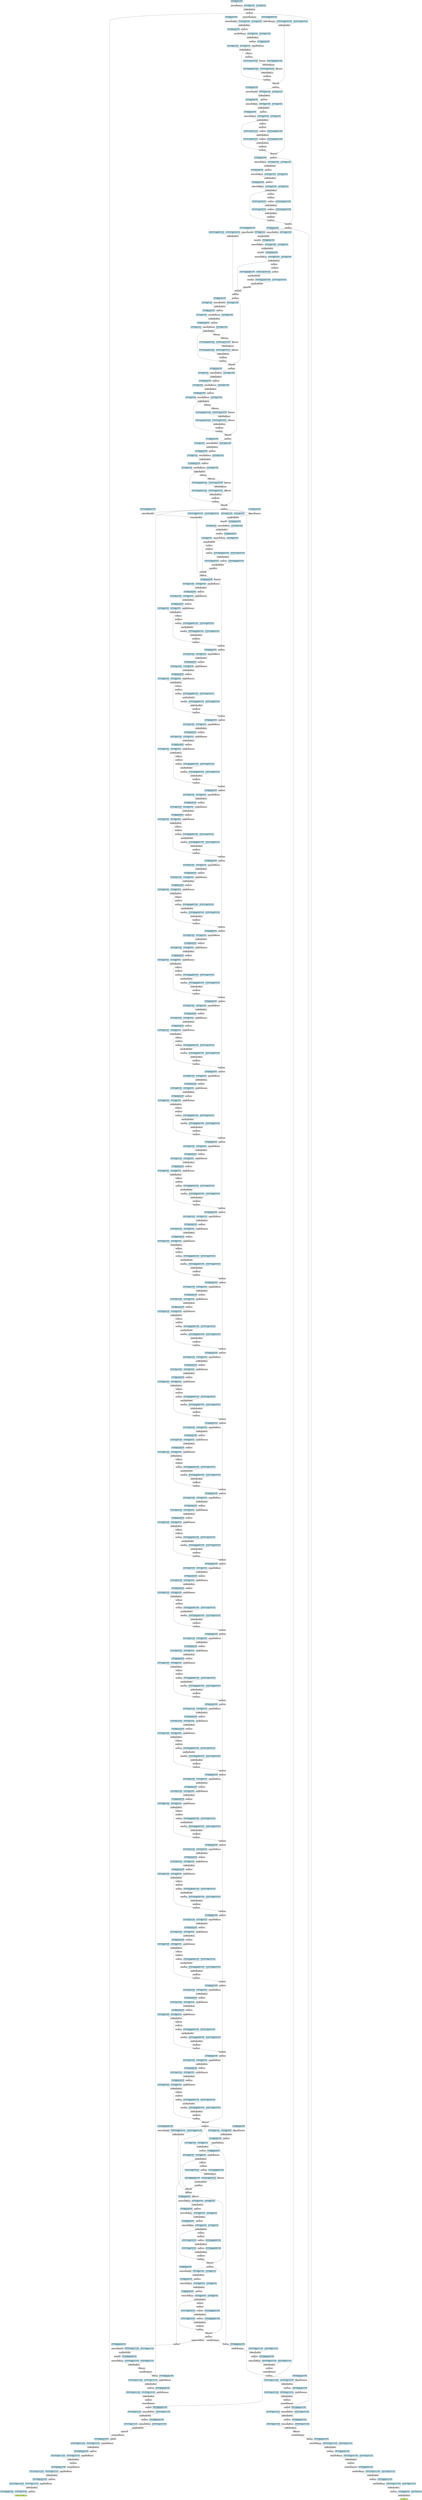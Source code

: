 digraph {
	graph [size="369.45,369.45"]
	node [align=left fontsize=12 height=0.2 ranksep=0.1 shape=box style=filled]
	140260814820184 [label=SigmoidBackward fillcolor=darkolivegreen1]
	140260814820072 -> 140260814820184
	140260814820072 [label=MkldnnConvolutionBackward]
	140260814819456 -> 140260814820072
	140260814819456 [label=ReluBackward1]
	140260814819624 -> 140260814819456
	140260814819624 [label=NativeBatchNormBackward]
	140260843507608 -> 140260814819624
	140260843507608 [label=MkldnnConvolutionBackward]
	140260843507552 -> 140260843507608
	140260843507552 [label=ReluBackward1]
	140260843507496 -> 140260843507552
	140260843507496 [label=NativeBatchNormBackward]
	140260843507440 -> 140260843507496
	140260843507440 [label=MkldnnConvolutionBackward]
	140260843507048 -> 140260843507440
	140260843507048 [label=UpsampleNearest2DBackward]
	140260843506992 -> 140260843507048
	140260843506992 [label=ReluBackward1]
	140260843506936 -> 140260843506992
	140260843506936 [label=NativeBatchNormBackward]
	140260843506880 -> 140260843506936
	140260843506880 [label=MkldnnConvolutionBackward]
	140260843506040 -> 140260843506880
	140260843506040 [label=ReluBackward1]
	140260843506208 -> 140260843506040
	140260843506208 [label=NativeBatchNormBackward]
	140260843506096 -> 140260843506208
	140260843506096 [label=MkldnnConvolutionBackward]
	140260843505536 -> 140260843506096
	140260843505536 [label=CatBackward]
	140260843505704 -> 140260843505536
	140260843505704 [label=UpsampleNearest2DBackward]
	140260843505816 -> 140260843505704
	140260843505816 [label=ReluBackward1]
	140260843505424 -> 140260843505816
	140260843505424 [label=NativeBatchNormBackward]
	140260843505088 -> 140260843505424
	140260843505088 [label=MkldnnConvolutionBackward]
	140260843505032 -> 140260843505088
	140260843505032 [label=ReluBackward1]
	140260843504920 -> 140260843505032
	140260843504920 [label=NativeBatchNormBackward]
	140260843504584 -> 140260843504920
	140260843504584 [label=MkldnnConvolutionBackward]
	140260843504472 -> 140260843504584
	140260843504472 [label=CatBackward]
	140260912528632 -> 140260843504472
	140260912528632 [label=UpsampleNearest2DBackward]
	140260912528576 -> 140260912528632
	140260912528576 [label=ReluBackward1]
	140260912527456 -> 140260912528576
	140260912527456 [label=NativeBatchNormBackward]
	140260912528184 -> 140260912527456
	140260912528184 [label=MkldnnConvolutionBackward]
	140260912527960 -> 140260912528184
	140260912527960 [label=ReluBackward1]
	140260912527736 -> 140260912527960
	140260912527736 [label=NativeBatchNormBackward]
	140260912527624 -> 140260912527736
	140260912527624 [label=MkldnnConvolutionBackward]
	140260912525944 -> 140260912527624
	140260912525944 [label=CatBackward]
	140260912527344 -> 140260912525944
	140260912527344 [label=UpsampleNearest2DBackward]
	140260912527176 -> 140260912527344
	140260912527176 [label=ReluBackward1]
	140260912527008 -> 140260912527176
	140260912527008 [label=NativeBatchNormBackward]
	140260912526896 -> 140260912527008
	140260912526896 [label=MkldnnConvolutionBackward]
	140260912528408 -> 140260912526896
	140260912528408 [label=ReluBackward1]
	140260912525664 -> 140260912528408
	140260912525664 [label=NativeBatchNormBackward]
	140260912525832 -> 140260912525664
	140260912525832 [label=MkldnnConvolutionBackward]
	140260912526560 -> 140260912525832
	140260912526560 [label=CatBackward]
	140260912526336 -> 140260912526560
	140260912526336 [label=UpsampleNearest2DBackward]
	140260912526168 -> 140260912526336
	140260912526168 [label=ReluBackward1]
	140260912526056 -> 140260912526168
	140260912526056 [label=AddBackward0]
	140260912528352 -> 140260912526056
	140260912528352 [label=MulBackward0]
	140260912525496 -> 140260912528352
	140260912525496 [label=NativeBatchNormBackward]
	140261406063192 -> 140260912525496
	140261406063192 [label=MkldnnConvolutionBackward]
	140261406064480 -> 140261406063192
	140261406064480 [label=ReluBackward1]
	140261406064256 -> 140261406064480
	140261406064256 [label=NativeBatchNormBackward]
	140261406064144 -> 140261406064256
	140261406064144 [label=MkldnnConvolutionBackward]
	140261406063024 -> 140261406064144
	140261406063024 [label=ReluBackward1]
	140261406063136 -> 140261406063024
	140261406063136 [label=NativeBatchNormBackward]
	140261406063640 -> 140261406063136
	140261406063640 [label=MkldnnConvolutionBackward]
	140260912525608 -> 140261406063640
	140260912525608 [label=ReluBackward1]
	140261406063584 -> 140260912525608
	140261406063584 [label=AddBackward0]
	140261406063472 -> 140261406063584
	140261406063472 [label=MulBackward0]
	140261406063304 -> 140261406063472
	140261406063304 [label=NativeBatchNormBackward]
	140261405975328 -> 140261406063304
	140261405975328 [label=MkldnnConvolutionBackward]
	140263378120376 -> 140261405975328
	140263378120376 [label=ReluBackward1]
	140263378120264 -> 140263378120376
	140263378120264 [label=NativeBatchNormBackward]
	140261003302784 -> 140263378120264
	140261003302784 [label=MkldnnConvolutionBackward]
	140261003303176 -> 140261003302784
	140261003303176 [label=ReluBackward1]
	140261003303344 -> 140261003303176
	140261003303344 [label=NativeBatchNormBackward]
	140261003303456 -> 140261003303344
	140261003303456 [label=MkldnnConvolutionBackward]
	140261406063416 -> 140261003303456
	140261406063416 [label=ReluBackward1]
	140261003303792 -> 140261406063416
	140261003303792 [label=AddBackward0]
	140261003303904 -> 140261003303792
	140261003303904 [label=MulBackward0]
	140261003304072 -> 140261003303904
	140261003304072 [label=NativeBatchNormBackward]
	140261003304240 -> 140261003304072
	140261003304240 [label=MkldnnConvolutionBackward]
	140261003304464 -> 140261003304240
	140261003304464 [label=ReluBackward1]
	140261003304632 -> 140261003304464
	140261003304632 [label=NativeBatchNormBackward]
	140261003304744 -> 140261003304632
	140261003304744 [label=MkldnnConvolutionBackward]
	140260814794824 -> 140261003304744
	140260814794824 [label=ReluBackward1]
	140260814794992 -> 140260814794824
	140260814794992 [label=NativeBatchNormBackward]
	140260814795104 -> 140260814794992
	140260814795104 [label=MkldnnConvolutionBackward]
	140260912526280 -> 140260814795104
	140260912526280 [label=ReluBackward1]
	140260814795440 -> 140260912526280
	140260814795440 [label=AddBackward0]
	140260814795552 -> 140260814795440
	140260814795552 [label=MulBackward0]
	140260814795720 -> 140260814795552
	140260814795720 [label=NativeBatchNormBackward]
	140260814795888 -> 140260814795720
	140260814795888 [label=MkldnnConvolutionBackward]
	140260814796112 -> 140260814795888
	140260814796112 [label=ReluBackward1]
	140260814796280 -> 140260814796112
	140260814796280 [label=NativeBatchNormBackward]
	140260814796392 -> 140260814796280
	140260814796392 [label=MkldnnConvolutionBackward]
	140260814796616 -> 140260814796392
	140260814796616 [label=ReluBackward1]
	140260814796784 -> 140260814796616
	140260814796784 [label=NativeBatchNormBackward]
	140260814796896 -> 140260814796784
	140260814796896 [label=MkldnnConvolutionBackward]
	140260814795608 -> 140260814796896
	140260814795608 [label=ReluBackward1]
	140260814797232 -> 140260814795608
	140260814797232 [label=AddBackward0]
	140260814797344 -> 140260814797232
	140260814797344 [label=MulBackward0]
	140260814797512 -> 140260814797344
	140260814797512 [label=NativeBatchNormBackward]
	140260814797680 -> 140260814797512
	140260814797680 [label=MkldnnConvolutionBackward]
	140260814797904 -> 140260814797680
	140260814797904 [label=ReluBackward1]
	140260814798072 -> 140260814797904
	140260814798072 [label=NativeBatchNormBackward]
	140260814798184 -> 140260814798072
	140260814798184 [label=MkldnnConvolutionBackward]
	140260814798408 -> 140260814798184
	140260814798408 [label=ReluBackward1]
	140260814798576 -> 140260814798408
	140260814798576 [label=NativeBatchNormBackward]
	140260814798688 -> 140260814798576
	140260814798688 [label=MkldnnConvolutionBackward]
	140260814797400 -> 140260814798688
	140260814797400 [label=ReluBackward1]
	140260814754032 -> 140260814797400
	140260814754032 [label=AddBackward0]
	140260814754144 -> 140260814754032
	140260814754144 [label=MulBackward0]
	140260814754312 -> 140260814754144
	140260814754312 [label=NativeBatchNormBackward]
	140260814754480 -> 140260814754312
	140260814754480 [label=MkldnnConvolutionBackward]
	140260814754704 -> 140260814754480
	140260814754704 [label=ReluBackward1]
	140260814754872 -> 140260814754704
	140260814754872 [label=NativeBatchNormBackward]
	140260814754984 -> 140260814754872
	140260814754984 [label=MkldnnConvolutionBackward]
	140260814755208 -> 140260814754984
	140260814755208 [label=ReluBackward1]
	140260814755376 -> 140260814755208
	140260814755376 [label=NativeBatchNormBackward]
	140260814755488 -> 140260814755376
	140260814755488 [label=MkldnnConvolutionBackward]
	140260814754200 -> 140260814755488
	140260814754200 [label=ReluBackward1]
	140260814755824 -> 140260814754200
	140260814755824 [label=AddBackward0]
	140260814755936 -> 140260814755824
	140260814755936 [label=MulBackward0]
	140260814756104 -> 140260814755936
	140260814756104 [label=NativeBatchNormBackward]
	140260814756272 -> 140260814756104
	140260814756272 [label=MkldnnConvolutionBackward]
	140260814756496 -> 140260814756272
	140260814756496 [label=ReluBackward1]
	140260814756664 -> 140260814756496
	140260814756664 [label=NativeBatchNormBackward]
	140260814756776 -> 140260814756664
	140260814756776 [label=MkldnnConvolutionBackward]
	140260814757000 -> 140260814756776
	140260814757000 [label=ReluBackward1]
	140260814757168 -> 140260814757000
	140260814757168 [label=NativeBatchNormBackward]
	140260814757280 -> 140260814757168
	140260814757280 [label=MkldnnConvolutionBackward]
	140260814755992 -> 140260814757280
	140260814755992 [label=ReluBackward1]
	140260814757616 -> 140260814755992
	140260814757616 [label=AddBackward0]
	140260814757728 -> 140260814757616
	140260814757728 [label=MulBackward0]
	140260814766152 -> 140260814757728
	140260814766152 [label=NativeBatchNormBackward]
	140260814766320 -> 140260814766152
	140260814766320 [label=MkldnnConvolutionBackward]
	140260814766544 -> 140260814766320
	140260814766544 [label=ReluBackward1]
	140260814766712 -> 140260814766544
	140260814766712 [label=NativeBatchNormBackward]
	140260814766824 -> 140260814766712
	140260814766824 [label=MkldnnConvolutionBackward]
	140260814767048 -> 140260814766824
	140260814767048 [label=ReluBackward1]
	140260814767216 -> 140260814767048
	140260814767216 [label=NativeBatchNormBackward]
	140260814767328 -> 140260814767216
	140260814767328 [label=MkldnnConvolutionBackward]
	140260814757784 -> 140260814767328
	140260814757784 [label=ReluBackward1]
	140260814767664 -> 140260814757784
	140260814767664 [label=AddBackward0]
	140260814767776 -> 140260814767664
	140260814767776 [label=MulBackward0]
	140260814767944 -> 140260814767776
	140260814767944 [label=NativeBatchNormBackward]
	140260814768112 -> 140260814767944
	140260814768112 [label=MkldnnConvolutionBackward]
	140260814768336 -> 140260814768112
	140260814768336 [label=ReluBackward1]
	140260814768504 -> 140260814768336
	140260814768504 [label=NativeBatchNormBackward]
	140260814768616 -> 140260814768504
	140260814768616 [label=MkldnnConvolutionBackward]
	140260814768840 -> 140260814768616
	140260814768840 [label=ReluBackward1]
	140260814769008 -> 140260814768840
	140260814769008 [label=NativeBatchNormBackward]
	140260814769120 -> 140260814769008
	140260814769120 [label=MkldnnConvolutionBackward]
	140260814767832 -> 140260814769120
	140260814767832 [label=ReluBackward1]
	140260814769456 -> 140260814767832
	140260814769456 [label=AddBackward0]
	140260814769568 -> 140260814769456
	140260814769568 [label=MulBackward0]
	140260814769736 -> 140260814769568
	140260814769736 [label=NativeBatchNormBackward]
	140260814769904 -> 140260814769736
	140260814769904 [label=MkldnnConvolutionBackward]
	140260814770128 -> 140260814769904
	140260814770128 [label=ReluBackward1]
	140260814758072 -> 140260814770128
	140260814758072 [label=NativeBatchNormBackward]
	140260814758184 -> 140260814758072
	140260814758184 [label=MkldnnConvolutionBackward]
	140260814758408 -> 140260814758184
	140260814758408 [label=ReluBackward1]
	140260814758576 -> 140260814758408
	140260814758576 [label=NativeBatchNormBackward]
	140260814758688 -> 140260814758576
	140260814758688 [label=MkldnnConvolutionBackward]
	140260814769624 -> 140260814758688
	140260814769624 [label=ReluBackward1]
	140260814759024 -> 140260814769624
	140260814759024 [label=AddBackward0]
	140260814759136 -> 140260814759024
	140260814759136 [label=MulBackward0]
	140260814759304 -> 140260814759136
	140260814759304 [label=NativeBatchNormBackward]
	140260814759472 -> 140260814759304
	140260814759472 [label=MkldnnConvolutionBackward]
	140260814759696 -> 140260814759472
	140260814759696 [label=ReluBackward1]
	140260814759864 -> 140260814759696
	140260814759864 [label=NativeBatchNormBackward]
	140260814759976 -> 140260814759864
	140260814759976 [label=MkldnnConvolutionBackward]
	140260814760200 -> 140260814759976
	140260814760200 [label=ReluBackward1]
	140260814760368 -> 140260814760200
	140260814760368 [label=NativeBatchNormBackward]
	140260814760480 -> 140260814760368
	140260814760480 [label=MkldnnConvolutionBackward]
	140260814759192 -> 140260814760480
	140260814759192 [label=ReluBackward1]
	140260814760816 -> 140260814759192
	140260814760816 [label=AddBackward0]
	140260814760928 -> 140260814760816
	140260814760928 [label=MulBackward0]
	140260814761096 -> 140260814760928
	140260814761096 [label=NativeBatchNormBackward]
	140260814761264 -> 140260814761096
	140260814761264 [label=MkldnnConvolutionBackward]
	140260814761488 -> 140260814761264
	140260814761488 [label=ReluBackward1]
	140260814761656 -> 140260814761488
	140260814761656 [label=NativeBatchNormBackward]
	140260814761768 -> 140260814761656
	140260814761768 [label=MkldnnConvolutionBackward]
	140260814745672 -> 140260814761768
	140260814745672 [label=ReluBackward1]
	140260814745840 -> 140260814745672
	140260814745840 [label=NativeBatchNormBackward]
	140260814745952 -> 140260814745840
	140260814745952 [label=MkldnnConvolutionBackward]
	140260814760984 -> 140260814745952
	140260814760984 [label=ReluBackward1]
	140260814746288 -> 140260814760984
	140260814746288 [label=AddBackward0]
	140260814746400 -> 140260814746288
	140260814746400 [label=MulBackward0]
	140260814746568 -> 140260814746400
	140260814746568 [label=NativeBatchNormBackward]
	140260814746736 -> 140260814746568
	140260814746736 [label=MkldnnConvolutionBackward]
	140260814746960 -> 140260814746736
	140260814746960 [label=ReluBackward1]
	140260814747128 -> 140260814746960
	140260814747128 [label=NativeBatchNormBackward]
	140260814747240 -> 140260814747128
	140260814747240 [label=MkldnnConvolutionBackward]
	140260814747464 -> 140260814747240
	140260814747464 [label=ReluBackward1]
	140260814747632 -> 140260814747464
	140260814747632 [label=NativeBatchNormBackward]
	140260814747744 -> 140260814747632
	140260814747744 [label=MkldnnConvolutionBackward]
	140260814746456 -> 140260814747744
	140260814746456 [label=ReluBackward1]
	140260814748080 -> 140260814746456
	140260814748080 [label=AddBackward0]
	140260814748192 -> 140260814748080
	140260814748192 [label=MulBackward0]
	140260814748360 -> 140260814748192
	140260814748360 [label=NativeBatchNormBackward]
	140260814748528 -> 140260814748360
	140260814748528 [label=MkldnnConvolutionBackward]
	140260814748752 -> 140260814748528
	140260814748752 [label=ReluBackward1]
	140260814748920 -> 140260814748752
	140260814748920 [label=NativeBatchNormBackward]
	140260814749032 -> 140260814748920
	140260814749032 [label=MkldnnConvolutionBackward]
	140260814749256 -> 140260814749032
	140260814749256 [label=ReluBackward1]
	140260814749424 -> 140260814749256
	140260814749424 [label=NativeBatchNormBackward]
	140260814749536 -> 140260814749424
	140260814749536 [label=MkldnnConvolutionBackward]
	140260814748248 -> 140260814749536
	140260814748248 [label=ReluBackward1]
	140260843811056 -> 140260814748248
	140260843811056 [label=AddBackward0]
	140260843811168 -> 140260843811056
	140260843811168 [label=MulBackward0]
	140260843811336 -> 140260843811168
	140260843811336 [label=NativeBatchNormBackward]
	140260843811504 -> 140260843811336
	140260843811504 [label=MkldnnConvolutionBackward]
	140260843811728 -> 140260843811504
	140260843811728 [label=ReluBackward1]
	140260843811896 -> 140260843811728
	140260843811896 [label=NativeBatchNormBackward]
	140260843812008 -> 140260843811896
	140260843812008 [label=MkldnnConvolutionBackward]
	140260843812232 -> 140260843812008
	140260843812232 [label=ReluBackward1]
	140260843812400 -> 140260843812232
	140260843812400 [label=NativeBatchNormBackward]
	140260843812512 -> 140260843812400
	140260843812512 [label=MkldnnConvolutionBackward]
	140260843811224 -> 140260843812512
	140260843811224 [label=ReluBackward1]
	140260843812848 -> 140260843811224
	140260843812848 [label=AddBackward0]
	140260843812960 -> 140260843812848
	140260843812960 [label=MulBackward0]
	140260843813128 -> 140260843812960
	140260843813128 [label=NativeBatchNormBackward]
	140260843813296 -> 140260843813128
	140260843813296 [label=MkldnnConvolutionBackward]
	140260843813520 -> 140260843813296
	140260843813520 [label=ReluBackward1]
	140260843813688 -> 140260843813520
	140260843813688 [label=NativeBatchNormBackward]
	140260843813800 -> 140260843813688
	140260843813800 [label=MkldnnConvolutionBackward]
	140260843814024 -> 140260843813800
	140260843814024 [label=ReluBackward1]
	140260843814192 -> 140260843814024
	140260843814192 [label=NativeBatchNormBackward]
	140260843814304 -> 140260843814192
	140260843814304 [label=MkldnnConvolutionBackward]
	140260843813016 -> 140260843814304
	140260843813016 [label=ReluBackward1]
	140260843814640 -> 140260843813016
	140260843814640 [label=AddBackward0]
	140260843814752 -> 140260843814640
	140260843814752 [label=MulBackward0]
	140260843614280 -> 140260843814752
	140260843614280 [label=NativeBatchNormBackward]
	140260843614448 -> 140260843614280
	140260843614448 [label=MkldnnConvolutionBackward]
	140260843614672 -> 140260843614448
	140260843614672 [label=ReluBackward1]
	140260843614840 -> 140260843614672
	140260843614840 [label=NativeBatchNormBackward]
	140260843614952 -> 140260843614840
	140260843614952 [label=MkldnnConvolutionBackward]
	140260843615176 -> 140260843614952
	140260843615176 [label=ReluBackward1]
	140260843615344 -> 140260843615176
	140260843615344 [label=NativeBatchNormBackward]
	140260843615456 -> 140260843615344
	140260843615456 [label=MkldnnConvolutionBackward]
	140260843814808 -> 140260843615456
	140260843814808 [label=ReluBackward1]
	140260843615792 -> 140260843814808
	140260843615792 [label=AddBackward0]
	140260843615904 -> 140260843615792
	140260843615904 [label=MulBackward0]
	140260843616072 -> 140260843615904
	140260843616072 [label=NativeBatchNormBackward]
	140260843616240 -> 140260843616072
	140260843616240 [label=MkldnnConvolutionBackward]
	140260843616464 -> 140260843616240
	140260843616464 [label=ReluBackward1]
	140260843616632 -> 140260843616464
	140260843616632 [label=NativeBatchNormBackward]
	140260843616744 -> 140260843616632
	140260843616744 [label=MkldnnConvolutionBackward]
	140260843616968 -> 140260843616744
	140260843616968 [label=ReluBackward1]
	140260843617136 -> 140260843616968
	140260843617136 [label=NativeBatchNormBackward]
	140260843617248 -> 140260843617136
	140260843617248 [label=MkldnnConvolutionBackward]
	140260843615960 -> 140260843617248
	140260843615960 [label=ReluBackward1]
	140260843617584 -> 140260843615960
	140260843617584 [label=AddBackward0]
	140260843617696 -> 140260843617584
	140260843617696 [label=MulBackward0]
	140260843617864 -> 140260843617696
	140260843617864 [label=NativeBatchNormBackward]
	140260843618032 -> 140260843617864
	140260843618032 [label=MkldnnConvolutionBackward]
	140260843618256 -> 140260843618032
	140260843618256 [label=ReluBackward1]
	140260843765944 -> 140260843618256
	140260843765944 [label=NativeBatchNormBackward]
	140260843766056 -> 140260843765944
	140260843766056 [label=MkldnnConvolutionBackward]
	140260843766280 -> 140260843766056
	140260843766280 [label=ReluBackward1]
	140260843766448 -> 140260843766280
	140260843766448 [label=NativeBatchNormBackward]
	140260843766560 -> 140260843766448
	140260843766560 [label=MkldnnConvolutionBackward]
	140260843617752 -> 140260843766560
	140260843617752 [label=ReluBackward1]
	140260843766896 -> 140260843617752
	140260843766896 [label=AddBackward0]
	140260843767008 -> 140260843766896
	140260843767008 [label=MulBackward0]
	140260843767176 -> 140260843767008
	140260843767176 [label=NativeBatchNormBackward]
	140260843767344 -> 140260843767176
	140260843767344 [label=MkldnnConvolutionBackward]
	140260843767568 -> 140260843767344
	140260843767568 [label=ReluBackward1]
	140260843767736 -> 140260843767568
	140260843767736 [label=NativeBatchNormBackward]
	140260843767848 -> 140260843767736
	140260843767848 [label=MkldnnConvolutionBackward]
	140260843768072 -> 140260843767848
	140260843768072 [label=ReluBackward1]
	140260843768240 -> 140260843768072
	140260843768240 [label=NativeBatchNormBackward]
	140260843768352 -> 140260843768240
	140260843768352 [label=MkldnnConvolutionBackward]
	140260843767064 -> 140260843768352
	140260843767064 [label=ReluBackward1]
	140260843768688 -> 140260843767064
	140260843768688 [label=AddBackward0]
	140260843768800 -> 140260843768688
	140260843768800 [label=MulBackward0]
	140260843768968 -> 140260843768800
	140260843768968 [label=NativeBatchNormBackward]
	140260843769136 -> 140260843768968
	140260843769136 [label=MkldnnConvolutionBackward]
	140260843769360 -> 140260843769136
	140260843769360 [label=ReluBackward1]
	140260843769528 -> 140260843769360
	140260843769528 [label=NativeBatchNormBackward]
	140260843769640 -> 140260843769528
	140260843769640 [label=MkldnnConvolutionBackward]
	140260843601992 -> 140260843769640
	140260843601992 [label=ReluBackward1]
	140260843602160 -> 140260843601992
	140260843602160 [label=NativeBatchNormBackward]
	140260843602272 -> 140260843602160
	140260843602272 [label=MkldnnConvolutionBackward]
	140260843768856 -> 140260843602272
	140260843768856 [label=ReluBackward1]
	140260843602608 -> 140260843768856
	140260843602608 [label=AddBackward0]
	140260843602720 -> 140260843602608
	140260843602720 [label=MulBackward0]
	140260843602888 -> 140260843602720
	140260843602888 [label=NativeBatchNormBackward]
	140260843603056 -> 140260843602888
	140260843603056 [label=MkldnnConvolutionBackward]
	140260843603280 -> 140260843603056
	140260843603280 [label=ReluBackward1]
	140260843603448 -> 140260843603280
	140260843603448 [label=NativeBatchNormBackward]
	140260843603560 -> 140260843603448
	140260843603560 [label=MkldnnConvolutionBackward]
	140260843603784 -> 140260843603560
	140260843603784 [label=ReluBackward1]
	140260843603952 -> 140260843603784
	140260843603952 [label=NativeBatchNormBackward]
	140260843604064 -> 140260843603952
	140260843604064 [label=MkldnnConvolutionBackward]
	140260843602776 -> 140260843604064
	140260843602776 [label=ReluBackward1]
	140260843604400 -> 140260843602776
	140260843604400 [label=AddBackward0]
	140260843604512 -> 140260843604400
	140260843604512 [label=MulBackward0]
	140260843604680 -> 140260843604512
	140260843604680 [label=NativeBatchNormBackward]
	140260843604848 -> 140260843604680
	140260843604848 [label=MkldnnConvolutionBackward]
	140260843605072 -> 140260843604848
	140260843605072 [label=ReluBackward1]
	140260843605240 -> 140260843605072
	140260843605240 [label=NativeBatchNormBackward]
	140260843605352 -> 140260843605240
	140260843605352 [label=MkldnnConvolutionBackward]
	140260843605576 -> 140260843605352
	140260843605576 [label=ReluBackward1]
	140260843605744 -> 140260843605576
	140260843605744 [label=NativeBatchNormBackward]
	140260843605856 -> 140260843605744
	140260843605856 [label=MkldnnConvolutionBackward]
	140260843604568 -> 140260843605856
	140260843604568 [label=ReluBackward1]
	140260843655408 -> 140260843604568
	140260843655408 [label=AddBackward0]
	140260843655520 -> 140260843655408
	140260843655520 [label=MulBackward0]
	140260843655688 -> 140260843655520
	140260843655688 [label=NativeBatchNormBackward]
	140260843655856 -> 140260843655688
	140260843655856 [label=MkldnnConvolutionBackward]
	140260843656080 -> 140260843655856
	140260843656080 [label=ReluBackward1]
	140260843656248 -> 140260843656080
	140260843656248 [label=NativeBatchNormBackward]
	140260843656360 -> 140260843656248
	140260843656360 [label=MkldnnConvolutionBackward]
	140260843656584 -> 140260843656360
	140260843656584 [label=ReluBackward1]
	140260843656752 -> 140260843656584
	140260843656752 [label=NativeBatchNormBackward]
	140260843656864 -> 140260843656752
	140260843656864 [label=MkldnnConvolutionBackward]
	140260843655576 -> 140260843656864
	140260843655576 [label=ReluBackward1]
	140260843657200 -> 140260843655576
	140260843657200 [label=AddBackward0]
	140260843657312 -> 140260843657200
	140260843657312 [label=MulBackward0]
	140260843657480 -> 140260843657312
	140260843657480 [label=NativeBatchNormBackward]
	140260843657648 -> 140260843657480
	140260843657648 [label=MkldnnConvolutionBackward]
	140260843657872 -> 140260843657648
	140260843657872 [label=ReluBackward1]
	140260843658040 -> 140260843657872
	140260843658040 [label=NativeBatchNormBackward]
	140260843658152 -> 140260843658040
	140260843658152 [label=MkldnnConvolutionBackward]
	140260843658376 -> 140260843658152
	140260843658376 [label=ReluBackward1]
	140260843658544 -> 140260843658376
	140260843658544 [label=NativeBatchNormBackward]
	140260843658656 -> 140260843658544
	140260843658656 [label=MkldnnConvolutionBackward]
	140260843657368 -> 140260843658656
	140260843657368 [label=ReluBackward1]
	140260843658992 -> 140260843657368
	140260843658992 [label=AddBackward0]
	140260843659104 -> 140260843658992
	140260843659104 [label=MulBackward0]
	140260843696200 -> 140260843659104
	140260843696200 [label=NativeBatchNormBackward]
	140260843696368 -> 140260843696200
	140260843696368 [label=MkldnnConvolutionBackward]
	140260843696592 -> 140260843696368
	140260843696592 [label=ReluBackward1]
	140260843696760 -> 140260843696592
	140260843696760 [label=NativeBatchNormBackward]
	140260843696872 -> 140260843696760
	140260843696872 [label=MkldnnConvolutionBackward]
	140260843697096 -> 140260843696872
	140260843697096 [label=ReluBackward1]
	140260843697264 -> 140260843697096
	140260843697264 [label=NativeBatchNormBackward]
	140260843697376 -> 140260843697264
	140260843697376 [label=MkldnnConvolutionBackward]
	140260912527288 -> 140260843697376
	140260912527288 [label=ReluBackward1]
	140260843697712 -> 140260912527288
	140260843697712 [label=AddBackward0]
	140260843697824 -> 140260843697712
	140260843697824 [label=MulBackward0]
	140260843697992 -> 140260843697824
	140260843697992 [label=NativeBatchNormBackward]
	140260843698160 -> 140260843697992
	140260843698160 [label=MkldnnConvolutionBackward]
	140260843698384 -> 140260843698160
	140260843698384 [label=ReluBackward1]
	140260843698552 -> 140260843698384
	140260843698552 [label=NativeBatchNormBackward]
	140260843698664 -> 140260843698552
	140260843698664 [label=MkldnnConvolutionBackward]
	140260843698888 -> 140260843698664
	140260843698888 [label=ReluBackward1]
	140260843699056 -> 140260843698888
	140260843699056 [label=NativeBatchNormBackward]
	140260843699168 -> 140260843699056
	140260843699168 [label=MkldnnConvolutionBackward]
	140260843697880 -> 140260843699168
	140260843697880 [label=ReluBackward1]
	140260843699504 -> 140260843697880
	140260843699504 [label=AddBackward0]
	140260843699616 -> 140260843699504
	140260843699616 [label=MulBackward0]
	140260843699784 -> 140260843699616
	140260843699784 [label=NativeBatchNormBackward]
	140260843699952 -> 140260843699784
	140260843699952 [label=MkldnnConvolutionBackward]
	140260843700176 -> 140260843699952
	140260843700176 [label=ReluBackward1]
	140260843733176 -> 140260843700176
	140260843733176 [label=NativeBatchNormBackward]
	140260843733288 -> 140260843733176
	140260843733288 [label=MkldnnConvolutionBackward]
	140260843733512 -> 140260843733288
	140260843733512 [label=ReluBackward1]
	140260843733680 -> 140260843733512
	140260843733680 [label=NativeBatchNormBackward]
	140260843733792 -> 140260843733680
	140260843733792 [label=MkldnnConvolutionBackward]
	140260843699672 -> 140260843733792
	140260843699672 [label=ReluBackward1]
	140260843734128 -> 140260843699672
	140260843734128 [label=AddBackward0]
	140260843734240 -> 140260843734128
	140260843734240 [label=MulBackward0]
	140260843734408 -> 140260843734240
	140260843734408 [label=NativeBatchNormBackward]
	140260843734576 -> 140260843734408
	140260843734576 [label=MkldnnConvolutionBackward]
	140260843734800 -> 140260843734576
	140260843734800 [label=ReluBackward1]
	140260843734968 -> 140260843734800
	140260843734968 [label=NativeBatchNormBackward]
	140260843735080 -> 140260843734968
	140260843735080 [label=MkldnnConvolutionBackward]
	140260843735304 -> 140260843735080
	140260843735304 [label=ReluBackward1]
	140260843735472 -> 140260843735304
	140260843735472 [label=NativeBatchNormBackward]
	140260843735584 -> 140260843735472
	140260843735584 [label=MkldnnConvolutionBackward]
	140260843734296 -> 140260843735584
	140260843734296 [label=ReluBackward1]
	140260843735920 -> 140260843734296
	140260843735920 [label=AddBackward0]
	140260843736032 -> 140260843735920
	140260843736032 [label=MulBackward0]
	140260843736200 -> 140260843736032
	140260843736200 [label=NativeBatchNormBackward]
	140260843736368 -> 140260843736200
	140260843736368 [label=MkldnnConvolutionBackward]
	140260843736592 -> 140260843736368
	140260843736592 [label=ReluBackward1]
	140260843736760 -> 140260843736592
	140260843736760 [label=NativeBatchNormBackward]
	140260843736872 -> 140260843736760
	140260843736872 [label=MkldnnConvolutionBackward]
	140260843745352 -> 140260843736872
	140260843745352 [label=ReluBackward1]
	140260843745520 -> 140260843745352
	140260843745520 [label=NativeBatchNormBackward]
	140260843745632 -> 140260843745520
	140260843745632 [label=MkldnnConvolutionBackward]
	140260912528296 -> 140260843745632
	140260912528296 [label=ReluBackward1]
	140260843745968 -> 140260912528296
	140260843745968 [label=AddBackward0]
	140260843746080 -> 140260843745968
	140260843746080 [label=MulBackward0]
	140260843746248 -> 140260843746080
	140260843746248 [label=NativeBatchNormBackward]
	140260843746416 -> 140260843746248
	140260843746416 [label=MkldnnConvolutionBackward]
	140260843746640 -> 140260843746416
	140260843746640 [label=ReluBackward1]
	140260843746808 -> 140260843746640
	140260843746808 [label=NativeBatchNormBackward]
	140260843746920 -> 140260843746808
	140260843746920 [label=MkldnnConvolutionBackward]
	140260843747144 -> 140260843746920
	140260843747144 [label=ReluBackward1]
	140260843747312 -> 140260843747144
	140260843747312 [label=NativeBatchNormBackward]
	140260843747424 -> 140260843747312
	140260843747424 [label=MkldnnConvolutionBackward]
	140260843746136 -> 140260843747424
	140260843746136 [label=ReluBackward1]
	140260843747760 -> 140260843746136
	140260843747760 [label=AddBackward0]
	140260843747872 -> 140260843747760
	140260843747872 [label=MulBackward0]
	140260843748040 -> 140260843747872
	140260843748040 [label=NativeBatchNormBackward]
	140260843748208 -> 140260843748040
	140260843748208 [label=MkldnnConvolutionBackward]
	140260843748432 -> 140260843748208
	140260843748432 [label=ReluBackward1]
	140260843748600 -> 140260843748432
	140260843748600 [label=NativeBatchNormBackward]
	140260843748712 -> 140260843748600
	140260843748712 [label=MkldnnConvolutionBackward]
	140260843748936 -> 140260843748712
	140260843748936 [label=ReluBackward1]
	140260843749104 -> 140260843748936
	140260843749104 [label=NativeBatchNormBackward]
	140260843749216 -> 140260843749104
	140260843749216 [label=MkldnnConvolutionBackward]
	140260843747928 -> 140260843749216
	140260843747928 [label=ReluBackward1]
	140260843716848 -> 140260843747928
	140260843716848 [label=AddBackward0]
	140260843716960 -> 140260843716848
	140260843716960 [label=MulBackward0]
	140260843717128 -> 140260843716960
	140260843717128 [label=NativeBatchNormBackward]
	140260843717296 -> 140260843717128
	140260843717296 [label=MkldnnConvolutionBackward]
	140260843717520 -> 140260843717296
	140260843717520 [label=ReluBackward1]
	140260843717688 -> 140260843717520
	140260843717688 [label=NativeBatchNormBackward]
	140260843717800 -> 140260843717688
	140260843717800 [label=MkldnnConvolutionBackward]
	140260843718024 -> 140260843717800
	140260843718024 [label=ReluBackward1]
	140260843718192 -> 140260843718024
	140260843718192 [label=NativeBatchNormBackward]
	140260843718304 -> 140260843718192
	140260843718304 [label=MkldnnConvolutionBackward]
	140260843718528 -> 140260843718304
	140260843718528 [label=MaxPool2DWithIndicesBackward]
	140260843505872 -> 140260843718528
	140260843505872 [label=ReluBackward1]
	140260843718752 -> 140260843505872
	140260843718752 [label=NativeBatchNormBackward]
	140260843718864 -> 140260843718752
	140260843718864 [label=MkldnnConvolutionBackward]
	140260843719088 -> 140260843718864
	140260843719088 [label="encoder.layer0.conv1.weight
 (64, 3, 7, 7)" fillcolor=lightblue]
	140260843718920 -> 140260843718752
	140260843718920 [label="encoder.layer0.bn1.weight
 (64)" fillcolor=lightblue]
	140260843718976 -> 140260843718752
	140260843718976 [label="encoder.layer0.bn1.bias
 (64)" fillcolor=lightblue]
	140260843718584 -> 140260843718304
	140260843718584 [label="encoder.layer1.0.conv1.weight
 (128, 64, 1, 1)" fillcolor=lightblue]
	140260843718360 -> 140260843718192
	140260843718360 [label="encoder.layer1.0.bn1.weight
 (128)" fillcolor=lightblue]
	140260843718416 -> 140260843718192
	140260843718416 [label="encoder.layer1.0.bn1.bias
 (128)" fillcolor=lightblue]
	140260843718080 -> 140260843717800
	140260843718080 [label="encoder.layer1.0.conv2.weight
 (128, 4, 3, 3)" fillcolor=lightblue]
	140260843717856 -> 140260843717688
	140260843717856 [label="encoder.layer1.0.bn2.weight
 (128)" fillcolor=lightblue]
	140260843717912 -> 140260843717688
	140260843717912 [label="encoder.layer1.0.bn2.bias
 (128)" fillcolor=lightblue]
	140260843717576 -> 140260843717296
	140260843717576 [label="encoder.layer1.0.conv3.weight
 (256, 128, 1, 1)" fillcolor=lightblue]
	140260843717352 -> 140260843717128
	140260843717352 [label="encoder.layer1.0.bn3.weight
 (256)" fillcolor=lightblue]
	140260843717408 -> 140260843717128
	140260843717408 [label="encoder.layer1.0.bn3.bias
 (256)" fillcolor=lightblue]
	140260843717184 -> 140260843716960
	140260843717184 [label=SigmoidBackward]
	140260843717464 -> 140260843717184
	140260843717464 [label=MkldnnConvolutionBackward]
	140260843718472 -> 140260843717464
	140260843718472 [label=ReluBackward1]
	140260843718248 -> 140260843718472
	140260843718248 [label=MkldnnConvolutionBackward]
	140260843719256 -> 140260843718248
	140260843719256 [label=ViewBackward]
	140260843719368 -> 140260843719256
	140260843719368 [label=MeanBackward1]
	140260843719480 -> 140260843719368
	140260843719480 [label=ViewBackward]
	140260843717128 -> 140260843719480
	140260843719032 -> 140260843718248
	140260843719032 [label="encoder.layer1.0.se_module.fc1.weight
 (16, 256, 1, 1)" fillcolor=lightblue]
	140260843718696 -> 140260843718248
	140260843718696 [label="encoder.layer1.0.se_module.fc1.bias
 (16)" fillcolor=lightblue]
	140260843718136 -> 140260843717464
	140260843718136 [label="encoder.layer1.0.se_module.fc2.weight
 (256, 16, 1, 1)" fillcolor=lightblue]
	140260843717744 -> 140260843717464
	140260843717744 [label="encoder.layer1.0.se_module.fc2.bias
 (256)" fillcolor=lightblue]
	140260843717016 -> 140260843716848
	140260843717016 [label=NativeBatchNormBackward]
	140260843717240 -> 140260843717016
	140260843717240 [label=MkldnnConvolutionBackward]
	140260843718528 -> 140260843717240
	140260843719536 -> 140260843717240
	140260843719536 [label="encoder.layer1.0.downsample.0.weight
 (256, 64, 1, 1)" fillcolor=lightblue]
	140260843717632 -> 140260843717016
	140260843717632 [label="encoder.layer1.0.downsample.1.weight
 (256)" fillcolor=lightblue]
	140260843718808 -> 140260843717016
	140260843718808 [label="encoder.layer1.0.downsample.1.bias
 (256)" fillcolor=lightblue]
	140260843716736 -> 140260843749216
	140260843716736 [label="encoder.layer1.1.conv1.weight
 (128, 256, 1, 1)" fillcolor=lightblue]
	140260843749272 -> 140260843749104
	140260843749272 [label="encoder.layer1.1.bn1.weight
 (128)" fillcolor=lightblue]
	140260843749328 -> 140260843749104
	140260843749328 [label="encoder.layer1.1.bn1.bias
 (128)" fillcolor=lightblue]
	140260843748992 -> 140260843748712
	140260843748992 [label="encoder.layer1.1.conv2.weight
 (128, 4, 3, 3)" fillcolor=lightblue]
	140260843748768 -> 140260843748600
	140260843748768 [label="encoder.layer1.1.bn2.weight
 (128)" fillcolor=lightblue]
	140260843748824 -> 140260843748600
	140260843748824 [label="encoder.layer1.1.bn2.bias
 (128)" fillcolor=lightblue]
	140260843748488 -> 140260843748208
	140260843748488 [label="encoder.layer1.1.conv3.weight
 (256, 128, 1, 1)" fillcolor=lightblue]
	140260843748264 -> 140260843748040
	140260843748264 [label="encoder.layer1.1.bn3.weight
 (256)" fillcolor=lightblue]
	140260843748320 -> 140260843748040
	140260843748320 [label="encoder.layer1.1.bn3.bias
 (256)" fillcolor=lightblue]
	140260843748096 -> 140260843747872
	140260843748096 [label=SigmoidBackward]
	140260843748376 -> 140260843748096
	140260843748376 [label=MkldnnConvolutionBackward]
	140260843749160 -> 140260843748376
	140260843749160 [label=ReluBackward1]
	140260843716680 -> 140260843749160
	140260843716680 [label=MkldnnConvolutionBackward]
	140260843719424 -> 140260843716680
	140260843719424 [label=ViewBackward]
	140260843717968 -> 140260843719424
	140260843717968 [label=MeanBackward1]
	140260843719592 -> 140260843717968
	140260843719592 [label=ViewBackward]
	140260843748040 -> 140260843719592
	140260843719144 -> 140260843716680
	140260843719144 [label="encoder.layer1.1.se_module.fc1.weight
 (16, 256, 1, 1)" fillcolor=lightblue]
	140260843716904 -> 140260843716680
	140260843716904 [label="encoder.layer1.1.se_module.fc1.bias
 (16)" fillcolor=lightblue]
	140260843749048 -> 140260843748376
	140260843749048 [label="encoder.layer1.1.se_module.fc2.weight
 (256, 16, 1, 1)" fillcolor=lightblue]
	140260843748656 -> 140260843748376
	140260843748656 [label="encoder.layer1.1.se_module.fc2.bias
 (256)" fillcolor=lightblue]
	140260843747928 -> 140260843747760
	140260843747648 -> 140260843747424
	140260843747648 [label="encoder.layer1.2.conv1.weight
 (128, 256, 1, 1)" fillcolor=lightblue]
	140260843747480 -> 140260843747312
	140260843747480 [label="encoder.layer1.2.bn1.weight
 (128)" fillcolor=lightblue]
	140260843747536 -> 140260843747312
	140260843747536 [label="encoder.layer1.2.bn1.bias
 (128)" fillcolor=lightblue]
	140260843747200 -> 140260843746920
	140260843747200 [label="encoder.layer1.2.conv2.weight
 (128, 4, 3, 3)" fillcolor=lightblue]
	140260843746976 -> 140260843746808
	140260843746976 [label="encoder.layer1.2.bn2.weight
 (128)" fillcolor=lightblue]
	140260843747032 -> 140260843746808
	140260843747032 [label="encoder.layer1.2.bn2.bias
 (128)" fillcolor=lightblue]
	140260843746696 -> 140260843746416
	140260843746696 [label="encoder.layer1.2.conv3.weight
 (256, 128, 1, 1)" fillcolor=lightblue]
	140260843746472 -> 140260843746248
	140260843746472 [label="encoder.layer1.2.bn3.weight
 (256)" fillcolor=lightblue]
	140260843746528 -> 140260843746248
	140260843746528 [label="encoder.layer1.2.bn3.bias
 (256)" fillcolor=lightblue]
	140260843746304 -> 140260843746080
	140260843746304 [label=SigmoidBackward]
	140260843746584 -> 140260843746304
	140260843746584 [label=MkldnnConvolutionBackward]
	140260843747592 -> 140260843746584
	140260843747592 [label=ReluBackward1]
	140260843747368 -> 140260843747592
	140260843747368 [label=MkldnnConvolutionBackward]
	140260843748880 -> 140260843747368
	140260843748880 [label=ViewBackward]
	140260843717072 -> 140260843748880
	140260843717072 [label=MeanBackward1]
	140260843719704 -> 140260843717072
	140260843719704 [label=ViewBackward]
	140260843746248 -> 140260843719704
	140260843748152 -> 140260843747368
	140260843748152 [label="encoder.layer1.2.se_module.fc1.weight
 (16, 256, 1, 1)" fillcolor=lightblue]
	140260843747816 -> 140260843747368
	140260843747816 [label="encoder.layer1.2.se_module.fc1.bias
 (16)" fillcolor=lightblue]
	140260843747256 -> 140260843746584
	140260843747256 [label="encoder.layer1.2.se_module.fc2.weight
 (256, 16, 1, 1)" fillcolor=lightblue]
	140260843746864 -> 140260843746584
	140260843746864 [label="encoder.layer1.2.se_module.fc2.bias
 (256)" fillcolor=lightblue]
	140260843746136 -> 140260843745968
	140260843745856 -> 140260843745632
	140260843745856 [label="encoder.layer2.0.conv1.weight
 (256, 256, 1, 1)" fillcolor=lightblue]
	140260843745688 -> 140260843745520
	140260843745688 [label="encoder.layer2.0.bn1.weight
 (256)" fillcolor=lightblue]
	140260843745744 -> 140260843745520
	140260843745744 [label="encoder.layer2.0.bn1.bias
 (256)" fillcolor=lightblue]
	140260843745408 -> 140260843736872
	140260843745408 [label="encoder.layer2.0.conv2.weight
 (256, 8, 3, 3)" fillcolor=lightblue]
	140260843736928 -> 140260843736760
	140260843736928 [label="encoder.layer2.0.bn2.weight
 (256)" fillcolor=lightblue]
	140260843736984 -> 140260843736760
	140260843736984 [label="encoder.layer2.0.bn2.bias
 (256)" fillcolor=lightblue]
	140260843736648 -> 140260843736368
	140260843736648 [label="encoder.layer2.0.conv3.weight
 (512, 256, 1, 1)" fillcolor=lightblue]
	140260843736424 -> 140260843736200
	140260843736424 [label="encoder.layer2.0.bn3.weight
 (512)" fillcolor=lightblue]
	140260843736480 -> 140260843736200
	140260843736480 [label="encoder.layer2.0.bn3.bias
 (512)" fillcolor=lightblue]
	140260843736256 -> 140260843736032
	140260843736256 [label=SigmoidBackward]
	140260843736536 -> 140260843736256
	140260843736536 [label=MkldnnConvolutionBackward]
	140260843736816 -> 140260843736536
	140260843736816 [label=ReluBackward1]
	140260843745576 -> 140260843736816
	140260843745576 [label=MkldnnConvolutionBackward]
	140260843747088 -> 140260843745576
	140260843747088 [label=ViewBackward]
	140260843747984 -> 140260843747088
	140260843747984 [label=MeanBackward1]
	140260843747704 -> 140260843747984
	140260843747704 [label=ViewBackward]
	140260843736200 -> 140260843747704
	140260843746360 -> 140260843745576
	140260843746360 [label="encoder.layer2.0.se_module.fc1.weight
 (32, 512, 1, 1)" fillcolor=lightblue]
	140260843746024 -> 140260843745576
	140260843746024 [label="encoder.layer2.0.se_module.fc1.bias
 (32)" fillcolor=lightblue]
	140260843745800 -> 140260843736536
	140260843745800 [label="encoder.layer2.0.se_module.fc2.weight
 (512, 32, 1, 1)" fillcolor=lightblue]
	140260843745464 -> 140260843736536
	140260843745464 [label="encoder.layer2.0.se_module.fc2.bias
 (512)" fillcolor=lightblue]
	140260843736088 -> 140260843735920
	140260843736088 [label=NativeBatchNormBackward]
	140260843736312 -> 140260843736088
	140260843736312 [label=MkldnnConvolutionBackward]
	140260912528296 -> 140260843736312
	140260843748544 -> 140260843736312
	140260843748544 [label="encoder.layer2.0.downsample.0.weight
 (512, 256, 1, 1)" fillcolor=lightblue]
	140260843736704 -> 140260843736088
	140260843736704 [label="encoder.layer2.0.downsample.1.weight
 (512)" fillcolor=lightblue]
	140260843746192 -> 140260843736088
	140260843746192 [label="encoder.layer2.0.downsample.1.bias
 (512)" fillcolor=lightblue]
	140260843735808 -> 140260843735584
	140260843735808 [label="encoder.layer2.1.conv1.weight
 (256, 512, 1, 1)" fillcolor=lightblue]
	140260843735640 -> 140260843735472
	140260843735640 [label="encoder.layer2.1.bn1.weight
 (256)" fillcolor=lightblue]
	140260843735696 -> 140260843735472
	140260843735696 [label="encoder.layer2.1.bn1.bias
 (256)" fillcolor=lightblue]
	140260843735360 -> 140260843735080
	140260843735360 [label="encoder.layer2.1.conv2.weight
 (256, 8, 3, 3)" fillcolor=lightblue]
	140260843735136 -> 140260843734968
	140260843735136 [label="encoder.layer2.1.bn2.weight
 (256)" fillcolor=lightblue]
	140260843735192 -> 140260843734968
	140260843735192 [label="encoder.layer2.1.bn2.bias
 (256)" fillcolor=lightblue]
	140260843734856 -> 140260843734576
	140260843734856 [label="encoder.layer2.1.conv3.weight
 (512, 256, 1, 1)" fillcolor=lightblue]
	140260843734632 -> 140260843734408
	140260843734632 [label="encoder.layer2.1.bn3.weight
 (512)" fillcolor=lightblue]
	140260843734688 -> 140260843734408
	140260843734688 [label="encoder.layer2.1.bn3.bias
 (512)" fillcolor=lightblue]
	140260843734464 -> 140260843734240
	140260843734464 [label=SigmoidBackward]
	140260843734744 -> 140260843734464
	140260843734744 [label=MkldnnConvolutionBackward]
	140260843735752 -> 140260843734744
	140260843735752 [label=ReluBackward1]
	140260843735528 -> 140260843735752
	140260843735528 [label=MkldnnConvolutionBackward]
	140260843737040 -> 140260843735528
	140260843737040 [label=ViewBackward]
	140260843719760 -> 140260843737040
	140260843719760 [label=MeanBackward1]
	140260843716792 -> 140260843719760
	140260843716792 [label=ViewBackward]
	140260843734408 -> 140260843716792
	140260843735976 -> 140260843735528
	140260843735976 [label="encoder.layer2.1.se_module.fc1.weight
 (32, 512, 1, 1)" fillcolor=lightblue]
	140260843746752 -> 140260843735528
	140260843746752 [label="encoder.layer2.1.se_module.fc1.bias
 (32)" fillcolor=lightblue]
	140260843735416 -> 140260843734744
	140260843735416 [label="encoder.layer2.1.se_module.fc2.weight
 (512, 32, 1, 1)" fillcolor=lightblue]
	140260843735024 -> 140260843734744
	140260843735024 [label="encoder.layer2.1.se_module.fc2.bias
 (512)" fillcolor=lightblue]
	140260843734296 -> 140260843734128
	140260843734016 -> 140260843733792
	140260843734016 [label="encoder.layer2.2.conv1.weight
 (256, 512, 1, 1)" fillcolor=lightblue]
	140260843733848 -> 140260843733680
	140260843733848 [label="encoder.layer2.2.bn1.weight
 (256)" fillcolor=lightblue]
	140260843733904 -> 140260843733680
	140260843733904 [label="encoder.layer2.2.bn1.bias
 (256)" fillcolor=lightblue]
	140260843733568 -> 140260843733288
	140260843733568 [label="encoder.layer2.2.conv2.weight
 (256, 8, 3, 3)" fillcolor=lightblue]
	140260843733344 -> 140260843733176
	140260843733344 [label="encoder.layer2.2.bn2.weight
 (256)" fillcolor=lightblue]
	140260843733400 -> 140260843733176
	140260843733400 [label="encoder.layer2.2.bn2.bias
 (256)" fillcolor=lightblue]
	140260843733064 -> 140260843699952
	140260843733064 [label="encoder.layer2.2.conv3.weight
 (512, 256, 1, 1)" fillcolor=lightblue]
	140260843700008 -> 140260843699784
	140260843700008 [label="encoder.layer2.2.bn3.weight
 (512)" fillcolor=lightblue]
	140260843700064 -> 140260843699784
	140260843700064 [label="encoder.layer2.2.bn3.bias
 (512)" fillcolor=lightblue]
	140260843699840 -> 140260843699616
	140260843699840 [label=SigmoidBackward]
	140260843700120 -> 140260843699840
	140260843700120 [label=MkldnnConvolutionBackward]
	140260843733960 -> 140260843700120
	140260843733960 [label=ReluBackward1]
	140260843733736 -> 140260843733960
	140260843733736 [label=MkldnnConvolutionBackward]
	140260843735248 -> 140260843733736
	140260843735248 [label=ViewBackward]
	140260843734912 -> 140260843735248
	140260843734912 [label=MeanBackward1]
	140260843735864 -> 140260843734912
	140260843735864 [label=ViewBackward]
	140260843699784 -> 140260843735864
	140260843734184 -> 140260843733736
	140260843734184 [label="encoder.layer2.2.se_module.fc1.weight
 (32, 512, 1, 1)" fillcolor=lightblue]
	140260843734352 -> 140260843733736
	140260843734352 [label="encoder.layer2.2.se_module.fc1.bias
 (32)" fillcolor=lightblue]
	140260843733232 -> 140260843700120
	140260843733232 [label="encoder.layer2.2.se_module.fc2.weight
 (512, 32, 1, 1)" fillcolor=lightblue]
	140260843733456 -> 140260843700120
	140260843733456 [label="encoder.layer2.2.se_module.fc2.bias
 (512)" fillcolor=lightblue]
	140260843699672 -> 140260843699504
	140260843699392 -> 140260843699168
	140260843699392 [label="encoder.layer2.3.conv1.weight
 (256, 512, 1, 1)" fillcolor=lightblue]
	140260843699224 -> 140260843699056
	140260843699224 [label="encoder.layer2.3.bn1.weight
 (256)" fillcolor=lightblue]
	140260843699280 -> 140260843699056
	140260843699280 [label="encoder.layer2.3.bn1.bias
 (256)" fillcolor=lightblue]
	140260843698944 -> 140260843698664
	140260843698944 [label="encoder.layer2.3.conv2.weight
 (256, 8, 3, 3)" fillcolor=lightblue]
	140260843698720 -> 140260843698552
	140260843698720 [label="encoder.layer2.3.bn2.weight
 (256)" fillcolor=lightblue]
	140260843698776 -> 140260843698552
	140260843698776 [label="encoder.layer2.3.bn2.bias
 (256)" fillcolor=lightblue]
	140260843698440 -> 140260843698160
	140260843698440 [label="encoder.layer2.3.conv3.weight
 (512, 256, 1, 1)" fillcolor=lightblue]
	140260843698216 -> 140260843697992
	140260843698216 [label="encoder.layer2.3.bn3.weight
 (512)" fillcolor=lightblue]
	140260843698272 -> 140260843697992
	140260843698272 [label="encoder.layer2.3.bn3.bias
 (512)" fillcolor=lightblue]
	140260843698048 -> 140260843697824
	140260843698048 [label=SigmoidBackward]
	140260843745912 -> 140260843698048
	140260843745912 [label=MkldnnConvolutionBackward]
	140260843698496 -> 140260843745912
	140260843698496 [label=ReluBackward1]
	140260843699112 -> 140260843698496
	140260843699112 [label=MkldnnConvolutionBackward]
	140260843699448 -> 140260843699112
	140260843699448 [label=ViewBackward]
	140260843733624 -> 140260843699448
	140260843733624 [label=MeanBackward1]
	140260843736144 -> 140260843733624
	140260843736144 [label=ViewBackward]
	140260843697992 -> 140260843736144
	140260843699896 -> 140260843699112
	140260843699896 [label="encoder.layer2.3.se_module.fc1.weight
 (32, 512, 1, 1)" fillcolor=lightblue]
	140260843699560 -> 140260843699112
	140260843699560 [label="encoder.layer2.3.se_module.fc1.bias
 (32)" fillcolor=lightblue]
	140260843699000 -> 140260843745912
	140260843699000 [label="encoder.layer2.3.se_module.fc2.weight
 (512, 32, 1, 1)" fillcolor=lightblue]
	140260843698608 -> 140260843745912
	140260843698608 [label="encoder.layer2.3.se_module.fc2.bias
 (512)" fillcolor=lightblue]
	140260843697880 -> 140260843697712
	140260843697600 -> 140260843697376
	140260843697600 [label="encoder.layer3.0.conv1.weight
 (512, 512, 1, 1)" fillcolor=lightblue]
	140260843697432 -> 140260843697264
	140260843697432 [label="encoder.layer3.0.bn1.weight
 (512)" fillcolor=lightblue]
	140260843697488 -> 140260843697264
	140260843697488 [label="encoder.layer3.0.bn1.bias
 (512)" fillcolor=lightblue]
	140260843697152 -> 140260843696872
	140260843697152 [label="encoder.layer3.0.conv2.weight
 (512, 16, 3, 3)" fillcolor=lightblue]
	140260843696928 -> 140260843696760
	140260843696928 [label="encoder.layer3.0.bn2.weight
 (512)" fillcolor=lightblue]
	140260843696984 -> 140260843696760
	140260843696984 [label="encoder.layer3.0.bn2.bias
 (512)" fillcolor=lightblue]
	140260843696648 -> 140260843696368
	140260843696648 [label="encoder.layer3.0.conv3.weight
 (1024, 512, 1, 1)" fillcolor=lightblue]
	140260843696424 -> 140260843696200
	140260843696424 [label="encoder.layer3.0.bn3.weight
 (1024)" fillcolor=lightblue]
	140260843696480 -> 140260843696200
	140260843696480 [label="encoder.layer3.0.bn3.bias
 (1024)" fillcolor=lightblue]
	140260843696256 -> 140260843659104
	140260843696256 [label=SigmoidBackward]
	140260843696536 -> 140260843696256
	140260843696536 [label=MkldnnConvolutionBackward]
	140260843697544 -> 140260843696536
	140260843697544 [label=ReluBackward1]
	140260843697656 -> 140260843697544
	140260843697656 [label=MkldnnConvolutionBackward]
	140260843698832 -> 140260843697656
	140260843698832 [label=ViewBackward]
	140260843699728 -> 140260843698832
	140260843699728 [label=MeanBackward1]
	140260843733120 -> 140260843699728
	140260843733120 [label=ViewBackward]
	140260843696200 -> 140260843733120
	140260843698104 -> 140260843697656
	140260843698104 [label="encoder.layer3.0.se_module.fc1.weight
 (64, 1024, 1, 1)" fillcolor=lightblue]
	140260843697768 -> 140260843697656
	140260843697768 [label="encoder.layer3.0.se_module.fc1.bias
 (64)" fillcolor=lightblue]
	140260843697208 -> 140260843696536
	140260843697208 [label="encoder.layer3.0.se_module.fc2.weight
 (1024, 64, 1, 1)" fillcolor=lightblue]
	140260843696816 -> 140260843696536
	140260843696816 [label="encoder.layer3.0.se_module.fc2.bias
 (1024)" fillcolor=lightblue]
	140260843659160 -> 140260843658992
	140260843659160 [label=NativeBatchNormBackward]
	140260843734072 -> 140260843659160
	140260843734072 [label=MkldnnConvolutionBackward]
	140260912527288 -> 140260843734072
	140260843697320 -> 140260843734072
	140260843697320 [label="encoder.layer3.0.downsample.0.weight
 (1024, 512, 1, 1)" fillcolor=lightblue]
	140260843696312 -> 140260843659160
	140260843696312 [label="encoder.layer3.0.downsample.1.weight
 (1024)" fillcolor=lightblue]
	140260843696704 -> 140260843659160
	140260843696704 [label="encoder.layer3.0.downsample.1.bias
 (1024)" fillcolor=lightblue]
	140260843658880 -> 140260843658656
	140260843658880 [label="encoder.layer3.1.conv1.weight
 (512, 1024, 1, 1)" fillcolor=lightblue]
	140260843658712 -> 140260843658544
	140260843658712 [label="encoder.layer3.1.bn1.weight
 (512)" fillcolor=lightblue]
	140260843658768 -> 140260843658544
	140260843658768 [label="encoder.layer3.1.bn1.bias
 (512)" fillcolor=lightblue]
	140260843658432 -> 140260843658152
	140260843658432 [label="encoder.layer3.1.conv2.weight
 (512, 16, 3, 3)" fillcolor=lightblue]
	140260843658208 -> 140260843658040
	140260843658208 [label="encoder.layer3.1.bn2.weight
 (512)" fillcolor=lightblue]
	140260843658264 -> 140260843658040
	140260843658264 [label="encoder.layer3.1.bn2.bias
 (512)" fillcolor=lightblue]
	140260843657928 -> 140260843657648
	140260843657928 [label="encoder.layer3.1.conv3.weight
 (1024, 512, 1, 1)" fillcolor=lightblue]
	140260843657704 -> 140260843657480
	140260843657704 [label="encoder.layer3.1.bn3.weight
 (1024)" fillcolor=lightblue]
	140260843657760 -> 140260843657480
	140260843657760 [label="encoder.layer3.1.bn3.bias
 (1024)" fillcolor=lightblue]
	140260843657536 -> 140260843657312
	140260843657536 [label=SigmoidBackward]
	140260843657816 -> 140260843657536
	140260843657816 [label=MkldnnConvolutionBackward]
	140260843658824 -> 140260843657816
	140260843658824 [label=ReluBackward1]
	140260843658936 -> 140260843658824
	140260843658936 [label=MkldnnConvolutionBackward]
	140260843659216 -> 140260843658936
	140260843659216 [label=ViewBackward]
	140260843698328 -> 140260843659216
	140260843698328 [label=MeanBackward1]
	140260843719648 -> 140260843698328
	140260843719648 [label=ViewBackward]
	140260843657480 -> 140260843719648
	140260843659048 -> 140260843658936
	140260843659048 [label="encoder.layer3.1.se_module.fc1.weight
 (64, 1024, 1, 1)" fillcolor=lightblue]
	140260843699336 -> 140260843658936
	140260843699336 [label="encoder.layer3.1.se_module.fc1.bias
 (64)" fillcolor=lightblue]
	140260843658096 -> 140260843657816
	140260843658096 [label="encoder.layer3.1.se_module.fc2.weight
 (1024, 64, 1, 1)" fillcolor=lightblue]
	140260843658320 -> 140260843657816
	140260843658320 [label="encoder.layer3.1.se_module.fc2.bias
 (1024)" fillcolor=lightblue]
	140260843657368 -> 140260843657200
	140260843657088 -> 140260843656864
	140260843657088 [label="encoder.layer3.2.conv1.weight
 (512, 1024, 1, 1)" fillcolor=lightblue]
	140260843656920 -> 140260843656752
	140260843656920 [label="encoder.layer3.2.bn1.weight
 (512)" fillcolor=lightblue]
	140260843656976 -> 140260843656752
	140260843656976 [label="encoder.layer3.2.bn1.bias
 (512)" fillcolor=lightblue]
	140260843656640 -> 140260843656360
	140260843656640 [label="encoder.layer3.2.conv2.weight
 (512, 16, 3, 3)" fillcolor=lightblue]
	140260843656416 -> 140260843656248
	140260843656416 [label="encoder.layer3.2.bn2.weight
 (512)" fillcolor=lightblue]
	140260843656472 -> 140260843656248
	140260843656472 [label="encoder.layer3.2.bn2.bias
 (512)" fillcolor=lightblue]
	140260843656136 -> 140260843655856
	140260843656136 [label="encoder.layer3.2.conv3.weight
 (1024, 512, 1, 1)" fillcolor=lightblue]
	140260843655912 -> 140260843655688
	140260843655912 [label="encoder.layer3.2.bn3.weight
 (1024)" fillcolor=lightblue]
	140260843655968 -> 140260843655688
	140260843655968 [label="encoder.layer3.2.bn3.bias
 (1024)" fillcolor=lightblue]
	140260843655744 -> 140260843655520
	140260843655744 [label=SigmoidBackward]
	140260843697936 -> 140260843655744
	140260843697936 [label=MkldnnConvolutionBackward]
	140260843656024 -> 140260843697936
	140260843656024 [label=ReluBackward1]
	140260843656696 -> 140260843656024
	140260843656696 [label=MkldnnConvolutionBackward]
	140260843657032 -> 140260843656696
	140260843657032 [label=ViewBackward]
	140260843657592 -> 140260843657032
	140260843657592 [label=MeanBackward1]
	140260843658488 -> 140260843657592
	140260843658488 [label=ViewBackward]
	140260843655688 -> 140260843658488
	140260843657144 -> 140260843656696
	140260843657144 [label="encoder.layer3.2.se_module.fc1.weight
 (64, 1024, 1, 1)" fillcolor=lightblue]
	140260843657256 -> 140260843656696
	140260843657256 [label="encoder.layer3.2.se_module.fc1.bias
 (64)" fillcolor=lightblue]
	140260843656192 -> 140260843697936
	140260843656192 [label="encoder.layer3.2.se_module.fc2.weight
 (1024, 64, 1, 1)" fillcolor=lightblue]
	140260843656304 -> 140260843697936
	140260843656304 [label="encoder.layer3.2.se_module.fc2.bias
 (1024)" fillcolor=lightblue]
	140260843655576 -> 140260843655408
	140260843655296 -> 140260843605856
	140260843655296 [label="encoder.layer3.3.conv1.weight
 (512, 1024, 1, 1)" fillcolor=lightblue]
	140260843605912 -> 140260843605744
	140260843605912 [label="encoder.layer3.3.bn1.weight
 (512)" fillcolor=lightblue]
	140260843605968 -> 140260843605744
	140260843605968 [label="encoder.layer3.3.bn1.bias
 (512)" fillcolor=lightblue]
	140260843605632 -> 140260843605352
	140260843605632 [label="encoder.layer3.3.conv2.weight
 (512, 16, 3, 3)" fillcolor=lightblue]
	140260843605408 -> 140260843605240
	140260843605408 [label="encoder.layer3.3.bn2.weight
 (512)" fillcolor=lightblue]
	140260843605464 -> 140260843605240
	140260843605464 [label="encoder.layer3.3.bn2.bias
 (512)" fillcolor=lightblue]
	140260843605128 -> 140260843604848
	140260843605128 [label="encoder.layer3.3.conv3.weight
 (1024, 512, 1, 1)" fillcolor=lightblue]
	140260843604904 -> 140260843604680
	140260843604904 [label="encoder.layer3.3.bn3.weight
 (1024)" fillcolor=lightblue]
	140260843604960 -> 140260843604680
	140260843604960 [label="encoder.layer3.3.bn3.bias
 (1024)" fillcolor=lightblue]
	140260843604736 -> 140260843604512
	140260843604736 [label=SigmoidBackward]
	140260843734520 -> 140260843604736
	140260843734520 [label=MkldnnConvolutionBackward]
	140260843605184 -> 140260843734520
	140260843605184 [label=ReluBackward1]
	140260843605800 -> 140260843605184
	140260843605800 [label=MkldnnConvolutionBackward]
	140260843655352 -> 140260843605800
	140260843655352 [label=ViewBackward]
	140260843656528 -> 140260843655352
	140260843656528 [label=MeanBackward1]
	140260843658600 -> 140260843656528
	140260843658600 [label=ViewBackward]
	140260843604680 -> 140260843658600
	140260843655464 -> 140260843605800
	140260843655464 [label="encoder.layer3.3.se_module.fc1.weight
 (64, 1024, 1, 1)" fillcolor=lightblue]
	140260843655632 -> 140260843605800
	140260843655632 [label="encoder.layer3.3.se_module.fc1.bias
 (64)" fillcolor=lightblue]
	140260843605296 -> 140260843734520
	140260843605296 [label="encoder.layer3.3.se_module.fc2.weight
 (1024, 64, 1, 1)" fillcolor=lightblue]
	140260843605520 -> 140260843734520
	140260843605520 [label="encoder.layer3.3.se_module.fc2.bias
 (1024)" fillcolor=lightblue]
	140260843604568 -> 140260843604400
	140260843604288 -> 140260843604064
	140260843604288 [label="encoder.layer3.4.conv1.weight
 (512, 1024, 1, 1)" fillcolor=lightblue]
	140260843604120 -> 140260843603952
	140260843604120 [label="encoder.layer3.4.bn1.weight
 (512)" fillcolor=lightblue]
	140260843604176 -> 140260843603952
	140260843604176 [label="encoder.layer3.4.bn1.bias
 (512)" fillcolor=lightblue]
	140260843603840 -> 140260843603560
	140260843603840 [label="encoder.layer3.4.conv2.weight
 (512, 16, 3, 3)" fillcolor=lightblue]
	140260843603616 -> 140260843603448
	140260843603616 [label="encoder.layer3.4.bn2.weight
 (512)" fillcolor=lightblue]
	140260843603672 -> 140260843603448
	140260843603672 [label="encoder.layer3.4.bn2.bias
 (512)" fillcolor=lightblue]
	140260843603336 -> 140260843603056
	140260843603336 [label="encoder.layer3.4.conv3.weight
 (1024, 512, 1, 1)" fillcolor=lightblue]
	140260843603112 -> 140260843602888
	140260843603112 [label="encoder.layer3.4.bn3.weight
 (1024)" fillcolor=lightblue]
	140260843603168 -> 140260843602888
	140260843603168 [label="encoder.layer3.4.bn3.bias
 (1024)" fillcolor=lightblue]
	140260843602944 -> 140260843602720
	140260843602944 [label=SigmoidBackward]
	140260843697040 -> 140260843602944
	140260843697040 [label=MkldnnConvolutionBackward]
	140260843603392 -> 140260843697040
	140260843603392 [label=ReluBackward1]
	140260843604008 -> 140260843603392
	140260843604008 [label=MkldnnConvolutionBackward]
	140260843604344 -> 140260843604008
	140260843604344 [label=ViewBackward]
	140260843605688 -> 140260843604344
	140260843605688 [label=MeanBackward1]
	140260843656808 -> 140260843605688
	140260843656808 [label=ViewBackward]
	140260843602888 -> 140260843656808
	140260843604792 -> 140260843604008
	140260843604792 [label="encoder.layer3.4.se_module.fc1.weight
 (64, 1024, 1, 1)" fillcolor=lightblue]
	140260843604456 -> 140260843604008
	140260843604456 [label="encoder.layer3.4.se_module.fc1.bias
 (64)" fillcolor=lightblue]
	140260843603896 -> 140260843697040
	140260843603896 [label="encoder.layer3.4.se_module.fc2.weight
 (1024, 64, 1, 1)" fillcolor=lightblue]
	140260843603504 -> 140260843697040
	140260843603504 [label="encoder.layer3.4.se_module.fc2.bias
 (1024)" fillcolor=lightblue]
	140260843602776 -> 140260843602608
	140260843602496 -> 140260843602272
	140260843602496 [label="encoder.layer3.5.conv1.weight
 (512, 1024, 1, 1)" fillcolor=lightblue]
	140260843602328 -> 140260843602160
	140260843602328 [label="encoder.layer3.5.bn1.weight
 (512)" fillcolor=lightblue]
	140260843602384 -> 140260843602160
	140260843602384 [label="encoder.layer3.5.bn1.bias
 (512)" fillcolor=lightblue]
	140260843602048 -> 140260843769640
	140260843602048 [label="encoder.layer3.5.conv2.weight
 (512, 16, 3, 3)" fillcolor=lightblue]
	140260843769696 -> 140260843769528
	140260843769696 [label="encoder.layer3.5.bn2.weight
 (512)" fillcolor=lightblue]
	140260843769752 -> 140260843769528
	140260843769752 [label="encoder.layer3.5.bn2.bias
 (512)" fillcolor=lightblue]
	140260843769416 -> 140260843769136
	140260843769416 [label="encoder.layer3.5.conv3.weight
 (1024, 512, 1, 1)" fillcolor=lightblue]
	140260843769192 -> 140260843768968
	140260843769192 [label="encoder.layer3.5.bn3.weight
 (1024)" fillcolor=lightblue]
	140260843769248 -> 140260843768968
	140260843769248 [label="encoder.layer3.5.bn3.bias
 (1024)" fillcolor=lightblue]
	140260843769024 -> 140260843768800
	140260843769024 [label=SigmoidBackward]
	140260843769304 -> 140260843769024
	140260843769304 [label=MkldnnConvolutionBackward]
	140260843769584 -> 140260843769304
	140260843769584 [label=ReluBackward1]
	140260843602552 -> 140260843769584
	140260843602552 [label=MkldnnConvolutionBackward]
	140260843603728 -> 140260843602552
	140260843603728 [label=ViewBackward]
	140260843604624 -> 140260843603728
	140260843604624 [label=MeanBackward1]
	140260843604232 -> 140260843604624
	140260843604232 [label=ViewBackward]
	140260843768968 -> 140260843604232
	140260843603000 -> 140260843602552
	140260843603000 [label="encoder.layer3.5.se_module.fc1.weight
 (64, 1024, 1, 1)" fillcolor=lightblue]
	140260843602664 -> 140260843602552
	140260843602664 [label="encoder.layer3.5.se_module.fc1.bias
 (64)" fillcolor=lightblue]
	140260843602440 -> 140260843769304
	140260843602440 [label="encoder.layer3.5.se_module.fc2.weight
 (1024, 64, 1, 1)" fillcolor=lightblue]
	140260843602104 -> 140260843769304
	140260843602104 [label="encoder.layer3.5.se_module.fc2.bias
 (1024)" fillcolor=lightblue]
	140260843768856 -> 140260843768688
	140260843768576 -> 140260843768352
	140260843768576 [label="encoder.layer3.6.conv1.weight
 (512, 1024, 1, 1)" fillcolor=lightblue]
	140260843768408 -> 140260843768240
	140260843768408 [label="encoder.layer3.6.bn1.weight
 (512)" fillcolor=lightblue]
	140260843768464 -> 140260843768240
	140260843768464 [label="encoder.layer3.6.bn1.bias
 (512)" fillcolor=lightblue]
	140260843768128 -> 140260843767848
	140260843768128 [label="encoder.layer3.6.conv2.weight
 (512, 16, 3, 3)" fillcolor=lightblue]
	140260843767904 -> 140260843767736
	140260843767904 [label="encoder.layer3.6.bn2.weight
 (512)" fillcolor=lightblue]
	140260843767960 -> 140260843767736
	140260843767960 [label="encoder.layer3.6.bn2.bias
 (512)" fillcolor=lightblue]
	140260843767624 -> 140260843767344
	140260843767624 [label="encoder.layer3.6.conv3.weight
 (1024, 512, 1, 1)" fillcolor=lightblue]
	140260843767400 -> 140260843767176
	140260843767400 [label="encoder.layer3.6.bn3.weight
 (1024)" fillcolor=lightblue]
	140260843767456 -> 140260843767176
	140260843767456 [label="encoder.layer3.6.bn3.bias
 (1024)" fillcolor=lightblue]
	140260843767232 -> 140260843767008
	140260843767232 [label=SigmoidBackward]
	140260843767512 -> 140260843767232
	140260843767512 [label=MkldnnConvolutionBackward]
	140260843768520 -> 140260843767512
	140260843768520 [label=ReluBackward1]
	140260843768632 -> 140260843768520
	140260843768632 [label=MkldnnConvolutionBackward]
	140260843769808 -> 140260843768632
	140260843769808 [label=ViewBackward]
	140260843602832 -> 140260843769808
	140260843602832 [label=MeanBackward1]
	140260843605016 -> 140260843602832
	140260843605016 [label=ViewBackward]
	140260843767176 -> 140260843605016
	140260843769080 -> 140260843768632
	140260843769080 [label="encoder.layer3.6.se_module.fc1.weight
 (64, 1024, 1, 1)" fillcolor=lightblue]
	140260843768744 -> 140260843768632
	140260843768744 [label="encoder.layer3.6.se_module.fc1.bias
 (64)" fillcolor=lightblue]
	140260843768184 -> 140260843767512
	140260843768184 [label="encoder.layer3.6.se_module.fc2.weight
 (1024, 64, 1, 1)" fillcolor=lightblue]
	140260843767792 -> 140260843767512
	140260843767792 [label="encoder.layer3.6.se_module.fc2.bias
 (1024)" fillcolor=lightblue]
	140260843767064 -> 140260843766896
	140260843766784 -> 140260843766560
	140260843766784 [label="encoder.layer3.7.conv1.weight
 (512, 1024, 1, 1)" fillcolor=lightblue]
	140260843766616 -> 140260843766448
	140260843766616 [label="encoder.layer3.7.bn1.weight
 (512)" fillcolor=lightblue]
	140260843766672 -> 140260843766448
	140260843766672 [label="encoder.layer3.7.bn1.bias
 (512)" fillcolor=lightblue]
	140260843766336 -> 140260843766056
	140260843766336 [label="encoder.layer3.7.conv2.weight
 (512, 16, 3, 3)" fillcolor=lightblue]
	140260843766112 -> 140260843765944
	140260843766112 [label="encoder.layer3.7.bn2.weight
 (512)" fillcolor=lightblue]
	140260843766168 -> 140260843765944
	140260843766168 [label="encoder.layer3.7.bn2.bias
 (512)" fillcolor=lightblue]
	140260843765832 -> 140260843618032
	140260843765832 [label="encoder.layer3.7.conv3.weight
 (1024, 512, 1, 1)" fillcolor=lightblue]
	140260843618088 -> 140260843617864
	140260843618088 [label="encoder.layer3.7.bn3.weight
 (1024)" fillcolor=lightblue]
	140260843618144 -> 140260843617864
	140260843618144 [label="encoder.layer3.7.bn3.bias
 (1024)" fillcolor=lightblue]
	140260843617920 -> 140260843617696
	140260843617920 [label=SigmoidBackward]
	140260843618200 -> 140260843617920
	140260843618200 [label=MkldnnConvolutionBackward]
	140260843766728 -> 140260843618200
	140260843766728 [label=ReluBackward1]
	140260843766840 -> 140260843766728
	140260843766840 [label=MkldnnConvolutionBackward]
	140260843768016 -> 140260843766840
	140260843768016 [label=ViewBackward]
	140260843768912 -> 140260843768016
	140260843768912 [label=MeanBackward1]
	140260843768296 -> 140260843768912
	140260843768296 [label=ViewBackward]
	140260843617864 -> 140260843768296
	140260843767288 -> 140260843766840
	140260843767288 [label="encoder.layer3.7.se_module.fc1.weight
 (64, 1024, 1, 1)" fillcolor=lightblue]
	140260843766952 -> 140260843766840
	140260843766952 [label="encoder.layer3.7.se_module.fc1.bias
 (64)" fillcolor=lightblue]
	140260843766392 -> 140260843618200
	140260843766392 [label="encoder.layer3.7.se_module.fc2.weight
 (1024, 64, 1, 1)" fillcolor=lightblue]
	140260843766000 -> 140260843618200
	140260843766000 [label="encoder.layer3.7.se_module.fc2.bias
 (1024)" fillcolor=lightblue]
	140260843617752 -> 140260843617584
	140260843617472 -> 140260843617248
	140260843617472 [label="encoder.layer3.8.conv1.weight
 (512, 1024, 1, 1)" fillcolor=lightblue]
	140260843617304 -> 140260843617136
	140260843617304 [label="encoder.layer3.8.bn1.weight
 (512)" fillcolor=lightblue]
	140260843617360 -> 140260843617136
	140260843617360 [label="encoder.layer3.8.bn1.bias
 (512)" fillcolor=lightblue]
	140260843617024 -> 140260843616744
	140260843617024 [label="encoder.layer3.8.conv2.weight
 (512, 16, 3, 3)" fillcolor=lightblue]
	140260843616800 -> 140260843616632
	140260843616800 [label="encoder.layer3.8.bn2.weight
 (512)" fillcolor=lightblue]
	140260843616856 -> 140260843616632
	140260843616856 [label="encoder.layer3.8.bn2.bias
 (512)" fillcolor=lightblue]
	140260843616520 -> 140260843616240
	140260843616520 [label="encoder.layer3.8.conv3.weight
 (1024, 512, 1, 1)" fillcolor=lightblue]
	140260843616296 -> 140260843616072
	140260843616296 [label="encoder.layer3.8.bn3.weight
 (1024)" fillcolor=lightblue]
	140260843616352 -> 140260843616072
	140260843616352 [label="encoder.layer3.8.bn3.bias
 (1024)" fillcolor=lightblue]
	140260843616128 -> 140260843615904
	140260843616128 [label=SigmoidBackward]
	140260843616408 -> 140260843616128
	140260843616408 [label=MkldnnConvolutionBackward]
	140260843617416 -> 140260843616408
	140260843617416 [label=ReluBackward1]
	140260843617528 -> 140260843617416
	140260843617528 [label=MkldnnConvolutionBackward]
	140260843617976 -> 140260843617528
	140260843617976 [label=ViewBackward]
	140260843765888 -> 140260843617976
	140260843765888 [label=MeanBackward1]
	140260843766504 -> 140260843765888
	140260843766504 [label=ViewBackward]
	140260843616072 -> 140260843766504
	140260843617640 -> 140260843617528
	140260843617640 [label="encoder.layer3.8.se_module.fc1.weight
 (64, 1024, 1, 1)" fillcolor=lightblue]
	140260843603224 -> 140260843617528
	140260843603224 [label="encoder.layer3.8.se_module.fc1.bias
 (64)" fillcolor=lightblue]
	140260843617080 -> 140260843616408
	140260843617080 [label="encoder.layer3.8.se_module.fc2.weight
 (1024, 64, 1, 1)" fillcolor=lightblue]
	140260843616688 -> 140260843616408
	140260843616688 [label="encoder.layer3.8.se_module.fc2.bias
 (1024)" fillcolor=lightblue]
	140260843615960 -> 140260843615792
	140260843615680 -> 140260843615456
	140260843615680 [label="encoder.layer3.9.conv1.weight
 (512, 1024, 1, 1)" fillcolor=lightblue]
	140260843615512 -> 140260843615344
	140260843615512 [label="encoder.layer3.9.bn1.weight
 (512)" fillcolor=lightblue]
	140260843615568 -> 140260843615344
	140260843615568 [label="encoder.layer3.9.bn1.bias
 (512)" fillcolor=lightblue]
	140260843615232 -> 140260843614952
	140260843615232 [label="encoder.layer3.9.conv2.weight
 (512, 16, 3, 3)" fillcolor=lightblue]
	140260843615008 -> 140260843614840
	140260843615008 [label="encoder.layer3.9.bn2.weight
 (512)" fillcolor=lightblue]
	140260843615064 -> 140260843614840
	140260843615064 [label="encoder.layer3.9.bn2.bias
 (512)" fillcolor=lightblue]
	140260843614728 -> 140260843614448
	140260843614728 [label="encoder.layer3.9.conv3.weight
 (1024, 512, 1, 1)" fillcolor=lightblue]
	140260843614504 -> 140260843614280
	140260843614504 [label="encoder.layer3.9.bn3.weight
 (1024)" fillcolor=lightblue]
	140260843614560 -> 140260843614280
	140260843614560 [label="encoder.layer3.9.bn3.bias
 (1024)" fillcolor=lightblue]
	140260843614336 -> 140260843814752
	140260843614336 [label=SigmoidBackward]
	140260843614616 -> 140260843614336
	140260843614616 [label=MkldnnConvolutionBackward]
	140260843615624 -> 140260843614616
	140260843615624 [label=ReluBackward1]
	140260843615736 -> 140260843615624
	140260843615736 [label=MkldnnConvolutionBackward]
	140260843616912 -> 140260843615736
	140260843616912 [label=ViewBackward]
	140260843616576 -> 140260843616912
	140260843616576 [label=MeanBackward1]
	140260843617192 -> 140260843616576
	140260843617192 [label=ViewBackward]
	140260843614280 -> 140260843617192
	140260843615848 -> 140260843615736
	140260843615848 [label="encoder.layer3.9.se_module.fc1.weight
 (64, 1024, 1, 1)" fillcolor=lightblue]
	140260843616016 -> 140260843615736
	140260843616016 [label="encoder.layer3.9.se_module.fc1.bias
 (64)" fillcolor=lightblue]
	140260843614896 -> 140260843614616
	140260843614896 [label="encoder.layer3.9.se_module.fc2.weight
 (1024, 64, 1, 1)" fillcolor=lightblue]
	140260843615120 -> 140260843614616
	140260843615120 [label="encoder.layer3.9.se_module.fc2.bias
 (1024)" fillcolor=lightblue]
	140260843814808 -> 140260843814640
	140260843814528 -> 140260843814304
	140260843814528 [label="encoder.layer3.10.conv1.weight
 (512, 1024, 1, 1)" fillcolor=lightblue]
	140260843814360 -> 140260843814192
	140260843814360 [label="encoder.layer3.10.bn1.weight
 (512)" fillcolor=lightblue]
	140260843814416 -> 140260843814192
	140260843814416 [label="encoder.layer3.10.bn1.bias
 (512)" fillcolor=lightblue]
	140260843814080 -> 140260843813800
	140260843814080 [label="encoder.layer3.10.conv2.weight
 (512, 16, 3, 3)" fillcolor=lightblue]
	140260843813856 -> 140260843813688
	140260843813856 [label="encoder.layer3.10.bn2.weight
 (512)" fillcolor=lightblue]
	140260843813912 -> 140260843813688
	140260843813912 [label="encoder.layer3.10.bn2.bias
 (512)" fillcolor=lightblue]
	140260843813576 -> 140260843813296
	140260843813576 [label="encoder.layer3.10.conv3.weight
 (1024, 512, 1, 1)" fillcolor=lightblue]
	140260843813352 -> 140260843813128
	140260843813352 [label="encoder.layer3.10.bn3.weight
 (1024)" fillcolor=lightblue]
	140260843813408 -> 140260843813128
	140260843813408 [label="encoder.layer3.10.bn3.bias
 (1024)" fillcolor=lightblue]
	140260843813184 -> 140260843812960
	140260843813184 [label=SigmoidBackward]
	140260843602216 -> 140260843813184
	140260843602216 [label=MkldnnConvolutionBackward]
	140260843813632 -> 140260843602216
	140260843813632 [label=ReluBackward1]
	140260843814248 -> 140260843813632
	140260843814248 [label=MkldnnConvolutionBackward]
	140260843814584 -> 140260843814248
	140260843814584 [label=ViewBackward]
	140260843615288 -> 140260843814584
	140260843615288 [label=MeanBackward1]
	140260843617808 -> 140260843615288
	140260843617808 [label=ViewBackward]
	140260843813128 -> 140260843617808
	140260843814696 -> 140260843814248
	140260843814696 [label="encoder.layer3.10.se_module.fc1.weight
 (64, 1024, 1, 1)" fillcolor=lightblue]
	140260843614392 -> 140260843814248
	140260843614392 [label="encoder.layer3.10.se_module.fc1.bias
 (64)" fillcolor=lightblue]
	140260843814136 -> 140260843602216
	140260843814136 [label="encoder.layer3.10.se_module.fc2.weight
 (1024, 64, 1, 1)" fillcolor=lightblue]
	140260843813744 -> 140260843602216
	140260843813744 [label="encoder.layer3.10.se_module.fc2.bias
 (1024)" fillcolor=lightblue]
	140260843813016 -> 140260843812848
	140260843812736 -> 140260843812512
	140260843812736 [label="encoder.layer3.11.conv1.weight
 (512, 1024, 1, 1)" fillcolor=lightblue]
	140260843812568 -> 140260843812400
	140260843812568 [label="encoder.layer3.11.bn1.weight
 (512)" fillcolor=lightblue]
	140260843812624 -> 140260843812400
	140260843812624 [label="encoder.layer3.11.bn1.bias
 (512)" fillcolor=lightblue]
	140260843812288 -> 140260843812008
	140260843812288 [label="encoder.layer3.11.conv2.weight
 (512, 16, 3, 3)" fillcolor=lightblue]
	140260843812064 -> 140260843811896
	140260843812064 [label="encoder.layer3.11.bn2.weight
 (512)" fillcolor=lightblue]
	140260843812120 -> 140260843811896
	140260843812120 [label="encoder.layer3.11.bn2.bias
 (512)" fillcolor=lightblue]
	140260843811784 -> 140260843811504
	140260843811784 [label="encoder.layer3.11.conv3.weight
 (1024, 512, 1, 1)" fillcolor=lightblue]
	140260843811560 -> 140260843811336
	140260843811560 [label="encoder.layer3.11.bn3.weight
 (1024)" fillcolor=lightblue]
	140260843811616 -> 140260843811336
	140260843811616 [label="encoder.layer3.11.bn3.bias
 (1024)" fillcolor=lightblue]
	140260843811392 -> 140260843811168
	140260843811392 [label=SigmoidBackward]
	140260843811672 -> 140260843811392
	140260843811672 [label=MkldnnConvolutionBackward]
	140260843812680 -> 140260843811672
	140260843812680 [label=ReluBackward1]
	140260843812792 -> 140260843812680
	140260843812792 [label=MkldnnConvolutionBackward]
	140260843813968 -> 140260843812792
	140260843813968 [label=ViewBackward]
	140260843814864 -> 140260843813968
	140260843814864 [label=MeanBackward1]
	140260843614784 -> 140260843814864
	140260843614784 [label=ViewBackward]
	140260843811336 -> 140260843614784
	140260843813240 -> 140260843812792
	140260843813240 [label="encoder.layer3.11.se_module.fc1.weight
 (64, 1024, 1, 1)" fillcolor=lightblue]
	140260843812904 -> 140260843812792
	140260843812904 [label="encoder.layer3.11.se_module.fc1.bias
 (64)" fillcolor=lightblue]
	140260843812344 -> 140260843811672
	140260843812344 [label="encoder.layer3.11.se_module.fc2.weight
 (1024, 64, 1, 1)" fillcolor=lightblue]
	140260843811952 -> 140260843811672
	140260843811952 [label="encoder.layer3.11.se_module.fc2.bias
 (1024)" fillcolor=lightblue]
	140260843811224 -> 140260843811056
	140260843810944 -> 140260814749536
	140260843810944 [label="encoder.layer3.12.conv1.weight
 (512, 1024, 1, 1)" fillcolor=lightblue]
	140260814749592 -> 140260814749424
	140260814749592 [label="encoder.layer3.12.bn1.weight
 (512)" fillcolor=lightblue]
	140260814749648 -> 140260814749424
	140260814749648 [label="encoder.layer3.12.bn1.bias
 (512)" fillcolor=lightblue]
	140260814749312 -> 140260814749032
	140260814749312 [label="encoder.layer3.12.conv2.weight
 (512, 16, 3, 3)" fillcolor=lightblue]
	140260814749088 -> 140260814748920
	140260814749088 [label="encoder.layer3.12.bn2.weight
 (512)" fillcolor=lightblue]
	140260814749144 -> 140260814748920
	140260814749144 [label="encoder.layer3.12.bn2.bias
 (512)" fillcolor=lightblue]
	140260814748808 -> 140260814748528
	140260814748808 [label="encoder.layer3.12.conv3.weight
 (1024, 512, 1, 1)" fillcolor=lightblue]
	140260814748584 -> 140260814748360
	140260814748584 [label="encoder.layer3.12.bn3.weight
 (1024)" fillcolor=lightblue]
	140260814748640 -> 140260814748360
	140260814748640 [label="encoder.layer3.12.bn3.bias
 (1024)" fillcolor=lightblue]
	140260814748416 -> 140260814748192
	140260814748416 [label=SigmoidBackward]
	140260843616184 -> 140260814748416
	140260843616184 [label=MkldnnConvolutionBackward]
	140260814748864 -> 140260843616184
	140260814748864 [label=ReluBackward1]
	140260814749480 -> 140260814748864
	140260814749480 [label=MkldnnConvolutionBackward]
	140260843811000 -> 140260814749480
	140260843811000 [label=ViewBackward]
	140260843811840 -> 140260843811000
	140260843811840 [label=MeanBackward1]
	140260843812456 -> 140260843811840
	140260843812456 [label=ViewBackward]
	140260814748360 -> 140260843812456
	140260843811112 -> 140260814749480
	140260843811112 [label="encoder.layer3.12.se_module.fc1.weight
 (64, 1024, 1, 1)" fillcolor=lightblue]
	140260843811280 -> 140260814749480
	140260843811280 [label="encoder.layer3.12.se_module.fc1.bias
 (64)" fillcolor=lightblue]
	140260814748976 -> 140260843616184
	140260814748976 [label="encoder.layer3.12.se_module.fc2.weight
 (1024, 64, 1, 1)" fillcolor=lightblue]
	140260814749200 -> 140260843616184
	140260814749200 [label="encoder.layer3.12.se_module.fc2.bias
 (1024)" fillcolor=lightblue]
	140260814748248 -> 140260814748080
	140260814747968 -> 140260814747744
	140260814747968 [label="encoder.layer3.13.conv1.weight
 (512, 1024, 1, 1)" fillcolor=lightblue]
	140260814747800 -> 140260814747632
	140260814747800 [label="encoder.layer3.13.bn1.weight
 (512)" fillcolor=lightblue]
	140260814747856 -> 140260814747632
	140260814747856 [label="encoder.layer3.13.bn1.bias
 (512)" fillcolor=lightblue]
	140260814747520 -> 140260814747240
	140260814747520 [label="encoder.layer3.13.conv2.weight
 (512, 16, 3, 3)" fillcolor=lightblue]
	140260814747296 -> 140260814747128
	140260814747296 [label="encoder.layer3.13.bn2.weight
 (512)" fillcolor=lightblue]
	140260814747352 -> 140260814747128
	140260814747352 [label="encoder.layer3.13.bn2.bias
 (512)" fillcolor=lightblue]
	140260814747016 -> 140260814746736
	140260814747016 [label="encoder.layer3.13.conv3.weight
 (1024, 512, 1, 1)" fillcolor=lightblue]
	140260814746792 -> 140260814746568
	140260814746792 [label="encoder.layer3.13.bn3.weight
 (1024)" fillcolor=lightblue]
	140260814746848 -> 140260814746568
	140260814746848 [label="encoder.layer3.13.bn3.bias
 (1024)" fillcolor=lightblue]
	140260814746624 -> 140260814746400
	140260814746624 [label=SigmoidBackward]
	140260843615400 -> 140260814746624
	140260843615400 [label=MkldnnConvolutionBackward]
	140260814747072 -> 140260843615400
	140260814747072 [label=ReluBackward1]
	140260814747688 -> 140260814747072
	140260814747688 [label=MkldnnConvolutionBackward]
	140260814748024 -> 140260814747688
	140260814748024 [label=ViewBackward]
	140260814749368 -> 140260814748024
	140260814749368 [label=MeanBackward1]
	140260843813464 -> 140260814749368
	140260843813464 [label=ViewBackward]
	140260814746568 -> 140260843813464
	140260814748472 -> 140260814747688
	140260814748472 [label="encoder.layer3.13.se_module.fc1.weight
 (64, 1024, 1, 1)" fillcolor=lightblue]
	140260814748136 -> 140260814747688
	140260814748136 [label="encoder.layer3.13.se_module.fc1.bias
 (64)" fillcolor=lightblue]
	140260814747576 -> 140260843615400
	140260814747576 [label="encoder.layer3.13.se_module.fc2.weight
 (1024, 64, 1, 1)" fillcolor=lightblue]
	140260814747184 -> 140260843615400
	140260814747184 [label="encoder.layer3.13.se_module.fc2.bias
 (1024)" fillcolor=lightblue]
	140260814746456 -> 140260814746288
	140260814746176 -> 140260814745952
	140260814746176 [label="encoder.layer3.14.conv1.weight
 (512, 1024, 1, 1)" fillcolor=lightblue]
	140260814746008 -> 140260814745840
	140260814746008 [label="encoder.layer3.14.bn1.weight
 (512)" fillcolor=lightblue]
	140260814746064 -> 140260814745840
	140260814746064 [label="encoder.layer3.14.bn1.bias
 (512)" fillcolor=lightblue]
	140260814745728 -> 140260814761768
	140260814745728 [label="encoder.layer3.14.conv2.weight
 (512, 16, 3, 3)" fillcolor=lightblue]
	140260814761824 -> 140260814761656
	140260814761824 [label="encoder.layer3.14.bn2.weight
 (512)" fillcolor=lightblue]
	140260814761880 -> 140260814761656
	140260814761880 [label="encoder.layer3.14.bn2.bias
 (512)" fillcolor=lightblue]
	140260814761544 -> 140260814761264
	140260814761544 [label="encoder.layer3.14.conv3.weight
 (1024, 512, 1, 1)" fillcolor=lightblue]
	140260814761320 -> 140260814761096
	140260814761320 [label="encoder.layer3.14.bn3.weight
 (1024)" fillcolor=lightblue]
	140260814761376 -> 140260814761096
	140260814761376 [label="encoder.layer3.14.bn3.bias
 (1024)" fillcolor=lightblue]
	140260814761152 -> 140260814760928
	140260814761152 [label=SigmoidBackward]
	140260814761432 -> 140260814761152
	140260814761432 [label=MkldnnConvolutionBackward]
	140260814761712 -> 140260814761432
	140260814761712 [label=ReluBackward1]
	140260814746232 -> 140260814761712
	140260814746232 [label=MkldnnConvolutionBackward]
	140260814747408 -> 140260814746232
	140260814747408 [label=ViewBackward]
	140260814748304 -> 140260814747408
	140260814748304 [label=MeanBackward1]
	140260814747912 -> 140260814748304
	140260814747912 [label=ViewBackward]
	140260814761096 -> 140260814747912
	140260814746680 -> 140260814746232
	140260814746680 [label="encoder.layer3.14.se_module.fc1.weight
 (64, 1024, 1, 1)" fillcolor=lightblue]
	140260814746344 -> 140260814746232
	140260814746344 [label="encoder.layer3.14.se_module.fc1.bias
 (64)" fillcolor=lightblue]
	140260814746120 -> 140260814761432
	140260814746120 [label="encoder.layer3.14.se_module.fc2.weight
 (1024, 64, 1, 1)" fillcolor=lightblue]
	140260814745784 -> 140260814761432
	140260814745784 [label="encoder.layer3.14.se_module.fc2.bias
 (1024)" fillcolor=lightblue]
	140260814760984 -> 140260814760816
	140260814760704 -> 140260814760480
	140260814760704 [label="encoder.layer3.15.conv1.weight
 (512, 1024, 1, 1)" fillcolor=lightblue]
	140260814760536 -> 140260814760368
	140260814760536 [label="encoder.layer3.15.bn1.weight
 (512)" fillcolor=lightblue]
	140260814760592 -> 140260814760368
	140260814760592 [label="encoder.layer3.15.bn1.bias
 (512)" fillcolor=lightblue]
	140260814760256 -> 140260814759976
	140260814760256 [label="encoder.layer3.15.conv2.weight
 (512, 16, 3, 3)" fillcolor=lightblue]
	140260814760032 -> 140260814759864
	140260814760032 [label="encoder.layer3.15.bn2.weight
 (512)" fillcolor=lightblue]
	140260814760088 -> 140260814759864
	140260814760088 [label="encoder.layer3.15.bn2.bias
 (512)" fillcolor=lightblue]
	140260814759752 -> 140260814759472
	140260814759752 [label="encoder.layer3.15.conv3.weight
 (1024, 512, 1, 1)" fillcolor=lightblue]
	140260814759528 -> 140260814759304
	140260814759528 [label="encoder.layer3.15.bn3.weight
 (1024)" fillcolor=lightblue]
	140260814759584 -> 140260814759304
	140260814759584 [label="encoder.layer3.15.bn3.bias
 (1024)" fillcolor=lightblue]
	140260814759360 -> 140260814759136
	140260814759360 [label=SigmoidBackward]
	140260814759640 -> 140260814759360
	140260814759640 [label=MkldnnConvolutionBackward]
	140260814760648 -> 140260814759640
	140260814760648 [label=ReluBackward1]
	140260814760760 -> 140260814760648
	140260814760760 [label=MkldnnConvolutionBackward]
	140260814761936 -> 140260814760760
	140260814761936 [label=ViewBackward]
	140260814746512 -> 140260814761936
	140260814746512 [label=MeanBackward1]
	140260814748696 -> 140260814746512
	140260814748696 [label=ViewBackward]
	140260814759304 -> 140260814748696
	140260814761208 -> 140260814760760
	140260814761208 [label="encoder.layer3.15.se_module.fc1.weight
 (64, 1024, 1, 1)" fillcolor=lightblue]
	140260814760872 -> 140260814760760
	140260814760872 [label="encoder.layer3.15.se_module.fc1.bias
 (64)" fillcolor=lightblue]
	140260814760312 -> 140260814759640
	140260814760312 [label="encoder.layer3.15.se_module.fc2.weight
 (1024, 64, 1, 1)" fillcolor=lightblue]
	140260814759920 -> 140260814759640
	140260814759920 [label="encoder.layer3.15.se_module.fc2.bias
 (1024)" fillcolor=lightblue]
	140260814759192 -> 140260814759024
	140260814758912 -> 140260814758688
	140260814758912 [label="encoder.layer3.16.conv1.weight
 (512, 1024, 1, 1)" fillcolor=lightblue]
	140260814758744 -> 140260814758576
	140260814758744 [label="encoder.layer3.16.bn1.weight
 (512)" fillcolor=lightblue]
	140260814758800 -> 140260814758576
	140260814758800 [label="encoder.layer3.16.bn1.bias
 (512)" fillcolor=lightblue]
	140260814758464 -> 140260814758184
	140260814758464 [label="encoder.layer3.16.conv2.weight
 (512, 16, 3, 3)" fillcolor=lightblue]
	140260814758240 -> 140260814758072
	140260814758240 [label="encoder.layer3.16.bn2.weight
 (512)" fillcolor=lightblue]
	140260814758296 -> 140260814758072
	140260814758296 [label="encoder.layer3.16.bn2.bias
 (512)" fillcolor=lightblue]
	140260814757960 -> 140260814769904
	140260814757960 [label="encoder.layer3.16.conv3.weight
 (1024, 512, 1, 1)" fillcolor=lightblue]
	140260814769960 -> 140260814769736
	140260814769960 [label="encoder.layer3.16.bn3.weight
 (1024)" fillcolor=lightblue]
	140260814770016 -> 140260814769736
	140260814770016 [label="encoder.layer3.16.bn3.bias
 (1024)" fillcolor=lightblue]
	140260814769792 -> 140260814769568
	140260814769792 [label=SigmoidBackward]
	140260814770072 -> 140260814769792
	140260814770072 [label=MkldnnConvolutionBackward]
	140260814758856 -> 140260814770072
	140260814758856 [label=ReluBackward1]
	140260814758968 -> 140260814758856
	140260814758968 [label=MkldnnConvolutionBackward]
	140260814760144 -> 140260814758968
	140260814760144 [label=ViewBackward]
	140260814761040 -> 140260814760144
	140260814761040 [label=MeanBackward1]
	140260814760424 -> 140260814761040
	140260814760424 [label=ViewBackward]
	140260814769736 -> 140260814760424
	140260814759416 -> 140260814758968
	140260814759416 [label="encoder.layer3.16.se_module.fc1.weight
 (64, 1024, 1, 1)" fillcolor=lightblue]
	140260814759080 -> 140260814758968
	140260814759080 [label="encoder.layer3.16.se_module.fc1.bias
 (64)" fillcolor=lightblue]
	140260814758520 -> 140260814770072
	140260814758520 [label="encoder.layer3.16.se_module.fc2.weight
 (1024, 64, 1, 1)" fillcolor=lightblue]
	140260814758128 -> 140260814770072
	140260814758128 [label="encoder.layer3.16.se_module.fc2.bias
 (1024)" fillcolor=lightblue]
	140260814769624 -> 140260814769456
	140260814769344 -> 140260814769120
	140260814769344 [label="encoder.layer3.17.conv1.weight
 (512, 1024, 1, 1)" fillcolor=lightblue]
	140260814769176 -> 140260814769008
	140260814769176 [label="encoder.layer3.17.bn1.weight
 (512)" fillcolor=lightblue]
	140260814769232 -> 140260814769008
	140260814769232 [label="encoder.layer3.17.bn1.bias
 (512)" fillcolor=lightblue]
	140260814768896 -> 140260814768616
	140260814768896 [label="encoder.layer3.17.conv2.weight
 (512, 16, 3, 3)" fillcolor=lightblue]
	140260814768672 -> 140260814768504
	140260814768672 [label="encoder.layer3.17.bn2.weight
 (512)" fillcolor=lightblue]
	140260814768728 -> 140260814768504
	140260814768728 [label="encoder.layer3.17.bn2.bias
 (512)" fillcolor=lightblue]
	140260814768392 -> 140260814768112
	140260814768392 [label="encoder.layer3.17.conv3.weight
 (1024, 512, 1, 1)" fillcolor=lightblue]
	140260814768168 -> 140260814767944
	140260814768168 [label="encoder.layer3.17.bn3.weight
 (1024)" fillcolor=lightblue]
	140260814768224 -> 140260814767944
	140260814768224 [label="encoder.layer3.17.bn3.bias
 (1024)" fillcolor=lightblue]
	140260814768000 -> 140260814767776
	140260814768000 [label=SigmoidBackward]
	140260814768280 -> 140260814768000
	140260814768280 [label=MkldnnConvolutionBackward]
	140260814769288 -> 140260814768280
	140260814769288 [label=ReluBackward1]
	140260814769400 -> 140260814769288
	140260814769400 [label=MkldnnConvolutionBackward]
	140260814769848 -> 140260814769400
	140260814769848 [label=ViewBackward]
	140260814758016 -> 140260814769848
	140260814758016 [label=MeanBackward1]
	140260814758632 -> 140260814758016
	140260814758632 [label=ViewBackward]
	140260814767944 -> 140260814758632
	140260814769512 -> 140260814769400
	140260814769512 [label="encoder.layer3.17.se_module.fc1.weight
 (64, 1024, 1, 1)" fillcolor=lightblue]
	140260814746904 -> 140260814769400
	140260814746904 [label="encoder.layer3.17.se_module.fc1.bias
 (64)" fillcolor=lightblue]
	140260814768952 -> 140260814768280
	140260814768952 [label="encoder.layer3.17.se_module.fc2.weight
 (1024, 64, 1, 1)" fillcolor=lightblue]
	140260814768560 -> 140260814768280
	140260814768560 [label="encoder.layer3.17.se_module.fc2.bias
 (1024)" fillcolor=lightblue]
	140260814767832 -> 140260814767664
	140260814767552 -> 140260814767328
	140260814767552 [label="encoder.layer3.18.conv1.weight
 (512, 1024, 1, 1)" fillcolor=lightblue]
	140260814767384 -> 140260814767216
	140260814767384 [label="encoder.layer3.18.bn1.weight
 (512)" fillcolor=lightblue]
	140260814767440 -> 140260814767216
	140260814767440 [label="encoder.layer3.18.bn1.bias
 (512)" fillcolor=lightblue]
	140260814767104 -> 140260814766824
	140260814767104 [label="encoder.layer3.18.conv2.weight
 (512, 16, 3, 3)" fillcolor=lightblue]
	140260814766880 -> 140260814766712
	140260814766880 [label="encoder.layer3.18.bn2.weight
 (512)" fillcolor=lightblue]
	140260814766936 -> 140260814766712
	140260814766936 [label="encoder.layer3.18.bn2.bias
 (512)" fillcolor=lightblue]
	140260814766600 -> 140260814766320
	140260814766600 [label="encoder.layer3.18.conv3.weight
 (1024, 512, 1, 1)" fillcolor=lightblue]
	140260814766376 -> 140260814766152
	140260814766376 [label="encoder.layer3.18.bn3.weight
 (1024)" fillcolor=lightblue]
	140260814766432 -> 140260814766152
	140260814766432 [label="encoder.layer3.18.bn3.bias
 (1024)" fillcolor=lightblue]
	140260814766208 -> 140260814757728
	140260814766208 [label=SigmoidBackward]
	140260814766488 -> 140260814766208
	140260814766488 [label=MkldnnConvolutionBackward]
	140260814767496 -> 140260814766488
	140260814767496 [label=ReluBackward1]
	140260814767608 -> 140260814767496
	140260814767608 [label=MkldnnConvolutionBackward]
	140260814768784 -> 140260814767608
	140260814768784 [label=ViewBackward]
	140260814768448 -> 140260814768784
	140260814768448 [label=MeanBackward1]
	140260814769064 -> 140260814768448
	140260814769064 [label=ViewBackward]
	140260814766152 -> 140260814769064
	140260814767720 -> 140260814767608
	140260814767720 [label="encoder.layer3.18.se_module.fc1.weight
 (64, 1024, 1, 1)" fillcolor=lightblue]
	140260814767888 -> 140260814767608
	140260814767888 [label="encoder.layer3.18.se_module.fc1.bias
 (64)" fillcolor=lightblue]
	140260814766768 -> 140260814766488
	140260814766768 [label="encoder.layer3.18.se_module.fc2.weight
 (1024, 64, 1, 1)" fillcolor=lightblue]
	140260814766992 -> 140260814766488
	140260814766992 [label="encoder.layer3.18.se_module.fc2.bias
 (1024)" fillcolor=lightblue]
	140260814757784 -> 140260814757616
	140260814757504 -> 140260814757280
	140260814757504 [label="encoder.layer3.19.conv1.weight
 (512, 1024, 1, 1)" fillcolor=lightblue]
	140260814757336 -> 140260814757168
	140260814757336 [label="encoder.layer3.19.bn1.weight
 (512)" fillcolor=lightblue]
	140260814757392 -> 140260814757168
	140260814757392 [label="encoder.layer3.19.bn1.bias
 (512)" fillcolor=lightblue]
	140260814757056 -> 140260814756776
	140260814757056 [label="encoder.layer3.19.conv2.weight
 (512, 16, 3, 3)" fillcolor=lightblue]
	140260814756832 -> 140260814756664
	140260814756832 [label="encoder.layer3.19.bn2.weight
 (512)" fillcolor=lightblue]
	140260814756888 -> 140260814756664
	140260814756888 [label="encoder.layer3.19.bn2.bias
 (512)" fillcolor=lightblue]
	140260814756552 -> 140260814756272
	140260814756552 [label="encoder.layer3.19.conv3.weight
 (1024, 512, 1, 1)" fillcolor=lightblue]
	140260814756328 -> 140260814756104
	140260814756328 [label="encoder.layer3.19.bn3.weight
 (1024)" fillcolor=lightblue]
	140260814756384 -> 140260814756104
	140260814756384 [label="encoder.layer3.19.bn3.bias
 (1024)" fillcolor=lightblue]
	140260814756160 -> 140260814755936
	140260814756160 [label=SigmoidBackward]
	140260814745896 -> 140260814756160
	140260814745896 [label=MkldnnConvolutionBackward]
	140260814756608 -> 140260814745896
	140260814756608 [label=ReluBackward1]
	140260814757224 -> 140260814756608
	140260814757224 [label=MkldnnConvolutionBackward]
	140260814757560 -> 140260814757224
	140260814757560 [label=ViewBackward]
	140260814767160 -> 140260814757560
	140260814767160 [label=MeanBackward1]
	140260814769680 -> 140260814767160
	140260814769680 [label=ViewBackward]
	140260814756104 -> 140260814769680
	140260814757672 -> 140260814757224
	140260814757672 [label="encoder.layer3.19.se_module.fc1.weight
 (64, 1024, 1, 1)" fillcolor=lightblue]
	140260814766264 -> 140260814757224
	140260814766264 [label="encoder.layer3.19.se_module.fc1.bias
 (64)" fillcolor=lightblue]
	140260814757112 -> 140260814745896
	140260814757112 [label="encoder.layer3.19.se_module.fc2.weight
 (1024, 64, 1, 1)" fillcolor=lightblue]
	140260814756720 -> 140260814745896
	140260814756720 [label="encoder.layer3.19.se_module.fc2.bias
 (1024)" fillcolor=lightblue]
	140260814755992 -> 140260814755824
	140260814755712 -> 140260814755488
	140260814755712 [label="encoder.layer3.20.conv1.weight
 (512, 1024, 1, 1)" fillcolor=lightblue]
	140260814755544 -> 140260814755376
	140260814755544 [label="encoder.layer3.20.bn1.weight
 (512)" fillcolor=lightblue]
	140260814755600 -> 140260814755376
	140260814755600 [label="encoder.layer3.20.bn1.bias
 (512)" fillcolor=lightblue]
	140260814755264 -> 140260814754984
	140260814755264 [label="encoder.layer3.20.conv2.weight
 (512, 16, 3, 3)" fillcolor=lightblue]
	140260814755040 -> 140260814754872
	140260814755040 [label="encoder.layer3.20.bn2.weight
 (512)" fillcolor=lightblue]
	140260814755096 -> 140260814754872
	140260814755096 [label="encoder.layer3.20.bn2.bias
 (512)" fillcolor=lightblue]
	140260814754760 -> 140260814754480
	140260814754760 [label="encoder.layer3.20.conv3.weight
 (1024, 512, 1, 1)" fillcolor=lightblue]
	140260814754536 -> 140260814754312
	140260814754536 [label="encoder.layer3.20.bn3.weight
 (1024)" fillcolor=lightblue]
	140260814754592 -> 140260814754312
	140260814754592 [label="encoder.layer3.20.bn3.bias
 (1024)" fillcolor=lightblue]
	140260814754368 -> 140260814754144
	140260814754368 [label=SigmoidBackward]
	140260814754648 -> 140260814754368
	140260814754648 [label=MkldnnConvolutionBackward]
	140260814755656 -> 140260814754648
	140260814755656 [label=ReluBackward1]
	140260814755768 -> 140260814755656
	140260814755768 [label=MkldnnConvolutionBackward]
	140260814756944 -> 140260814755768
	140260814756944 [label=ViewBackward]
	140260814757840 -> 140260814756944
	140260814757840 [label=MeanBackward1]
	140260814766656 -> 140260814757840
	140260814766656 [label=ViewBackward]
	140260814754312 -> 140260814766656
	140260814756216 -> 140260814755768
	140260814756216 [label="encoder.layer3.20.se_module.fc1.weight
 (64, 1024, 1, 1)" fillcolor=lightblue]
	140260814755880 -> 140260814755768
	140260814755880 [label="encoder.layer3.20.se_module.fc1.bias
 (64)" fillcolor=lightblue]
	140260814755320 -> 140260814754648
	140260814755320 [label="encoder.layer3.20.se_module.fc2.weight
 (1024, 64, 1, 1)" fillcolor=lightblue]
	140260814754928 -> 140260814754648
	140260814754928 [label="encoder.layer3.20.se_module.fc2.bias
 (1024)" fillcolor=lightblue]
	140260814754200 -> 140260814754032
	140260814753920 -> 140260814798688
	140260814753920 [label="encoder.layer3.21.conv1.weight
 (512, 1024, 1, 1)" fillcolor=lightblue]
	140260814798744 -> 140260814798576
	140260814798744 [label="encoder.layer3.21.bn1.weight
 (512)" fillcolor=lightblue]
	140260814798800 -> 140260814798576
	140260814798800 [label="encoder.layer3.21.bn1.bias
 (512)" fillcolor=lightblue]
	140260814798464 -> 140260814798184
	140260814798464 [label="encoder.layer3.21.conv2.weight
 (512, 16, 3, 3)" fillcolor=lightblue]
	140260814798240 -> 140260814798072
	140260814798240 [label="encoder.layer3.21.bn2.weight
 (512)" fillcolor=lightblue]
	140260814798296 -> 140260814798072
	140260814798296 [label="encoder.layer3.21.bn2.bias
 (512)" fillcolor=lightblue]
	140260814797960 -> 140260814797680
	140260814797960 [label="encoder.layer3.21.conv3.weight
 (1024, 512, 1, 1)" fillcolor=lightblue]
	140260814797736 -> 140260814797512
	140260814797736 [label="encoder.layer3.21.bn3.weight
 (1024)" fillcolor=lightblue]
	140260814797792 -> 140260814797512
	140260814797792 [label="encoder.layer3.21.bn3.bias
 (1024)" fillcolor=lightblue]
	140260814797568 -> 140260814797344
	140260814797568 [label=SigmoidBackward]
	140260814768056 -> 140260814797568
	140260814768056 [label=MkldnnConvolutionBackward]
	140260814798016 -> 140260814768056
	140260814798016 [label=ReluBackward1]
	140260814798632 -> 140260814798016
	140260814798632 [label=MkldnnConvolutionBackward]
	140260814753976 -> 140260814798632
	140260814753976 [label=ViewBackward]
	140260814754816 -> 140260814753976
	140260814754816 [label=MeanBackward1]
	140260814755432 -> 140260814754816
	140260814755432 [label=ViewBackward]
	140260814797512 -> 140260814755432
	140260814754088 -> 140260814798632
	140260814754088 [label="encoder.layer3.21.se_module.fc1.weight
 (64, 1024, 1, 1)" fillcolor=lightblue]
	140260814754256 -> 140260814798632
	140260814754256 [label="encoder.layer3.21.se_module.fc1.bias
 (64)" fillcolor=lightblue]
	140260814798128 -> 140260814768056
	140260814798128 [label="encoder.layer3.21.se_module.fc2.weight
 (1024, 64, 1, 1)" fillcolor=lightblue]
	140260814798352 -> 140260814768056
	140260814798352 [label="encoder.layer3.21.se_module.fc2.bias
 (1024)" fillcolor=lightblue]
	140260814797400 -> 140260814797232
	140260814797120 -> 140260814796896
	140260814797120 [label="encoder.layer3.22.conv1.weight
 (512, 1024, 1, 1)" fillcolor=lightblue]
	140260814796952 -> 140260814796784
	140260814796952 [label="encoder.layer3.22.bn1.weight
 (512)" fillcolor=lightblue]
	140260814797008 -> 140260814796784
	140260814797008 [label="encoder.layer3.22.bn1.bias
 (512)" fillcolor=lightblue]
	140260814796672 -> 140260814796392
	140260814796672 [label="encoder.layer3.22.conv2.weight
 (512, 16, 3, 3)" fillcolor=lightblue]
	140260814796448 -> 140260814796280
	140260814796448 [label="encoder.layer3.22.bn2.weight
 (512)" fillcolor=lightblue]
	140260814796504 -> 140260814796280
	140260814796504 [label="encoder.layer3.22.bn2.bias
 (512)" fillcolor=lightblue]
	140260814796168 -> 140260814795888
	140260814796168 [label="encoder.layer3.22.conv3.weight
 (1024, 512, 1, 1)" fillcolor=lightblue]
	140260814795944 -> 140260814795720
	140260814795944 [label="encoder.layer3.22.bn3.weight
 (1024)" fillcolor=lightblue]
	140260814796000 -> 140260814795720
	140260814796000 [label="encoder.layer3.22.bn3.bias
 (1024)" fillcolor=lightblue]
	140260814795776 -> 140260814795552
	140260814795776 [label=SigmoidBackward]
	140260814767272 -> 140260814795776
	140260814767272 [label=MkldnnConvolutionBackward]
	140260814796224 -> 140260814767272
	140260814796224 [label=ReluBackward1]
	140260814796840 -> 140260814796224
	140260814796840 [label=MkldnnConvolutionBackward]
	140260814797176 -> 140260814796840
	140260814797176 [label=ViewBackward]
	140260814798520 -> 140260814797176
	140260814798520 [label=MeanBackward1]
	140260814756440 -> 140260814798520
	140260814756440 [label=ViewBackward]
	140260814795720 -> 140260814756440
	140260814797624 -> 140260814796840
	140260814797624 [label="encoder.layer3.22.se_module.fc1.weight
 (64, 1024, 1, 1)" fillcolor=lightblue]
	140260814797288 -> 140260814796840
	140260814797288 [label="encoder.layer3.22.se_module.fc1.bias
 (64)" fillcolor=lightblue]
	140260814796728 -> 140260814767272
	140260814796728 [label="encoder.layer3.22.se_module.fc2.weight
 (1024, 64, 1, 1)" fillcolor=lightblue]
	140260814796336 -> 140260814767272
	140260814796336 [label="encoder.layer3.22.se_module.fc2.bias
 (1024)" fillcolor=lightblue]
	140260814795608 -> 140260814795440
	140260814795328 -> 140260814795104
	140260814795328 [label="encoder.layer4.0.conv1.weight
 (1024, 1024, 1, 1)" fillcolor=lightblue]
	140260814795160 -> 140260814794992
	140260814795160 [label="encoder.layer4.0.bn1.weight
 (1024)" fillcolor=lightblue]
	140260814795216 -> 140260814794992
	140260814795216 [label="encoder.layer4.0.bn1.bias
 (1024)" fillcolor=lightblue]
	140260814794880 -> 140261003304744
	140260814794880 [label="encoder.layer4.0.conv2.weight
 (1024, 32, 3, 3)" fillcolor=lightblue]
	140261003304800 -> 140261003304632
	140261003304800 [label="encoder.layer4.0.bn2.weight
 (1024)" fillcolor=lightblue]
	140261003304856 -> 140261003304632
	140261003304856 [label="encoder.layer4.0.bn2.bias
 (1024)" fillcolor=lightblue]
	140261003304520 -> 140261003304240
	140261003304520 [label="encoder.layer4.0.conv3.weight
 (2048, 1024, 1, 1)" fillcolor=lightblue]
	140261003304296 -> 140261003304072
	140261003304296 [label="encoder.layer4.0.bn3.weight
 (2048)" fillcolor=lightblue]
	140261003304352 -> 140261003304072
	140261003304352 [label="encoder.layer4.0.bn3.bias
 (2048)" fillcolor=lightblue]
	140261003304128 -> 140261003303904
	140261003304128 [label=SigmoidBackward]
	140261003304408 -> 140261003304128
	140261003304408 [label=MkldnnConvolutionBackward]
	140261003304688 -> 140261003304408
	140261003304688 [label=ReluBackward1]
	140260814795384 -> 140261003304688
	140260814795384 [label=MkldnnConvolutionBackward]
	140260814796560 -> 140260814795384
	140260814796560 [label=ViewBackward]
	140260814797456 -> 140260814796560
	140260814797456 [label=MeanBackward1]
	140260814797064 -> 140260814797456
	140260814797064 [label=ViewBackward]
	140261003304072 -> 140260814797064
	140260814795832 -> 140260814795384
	140260814795832 [label="encoder.layer4.0.se_module.fc1.weight
 (128, 2048, 1, 1)" fillcolor=lightblue]
	140260814795496 -> 140260814795384
	140260814795496 [label="encoder.layer4.0.se_module.fc1.bias
 (128)" fillcolor=lightblue]
	140260814795272 -> 140261003304408
	140260814795272 [label="encoder.layer4.0.se_module.fc2.weight
 (2048, 128, 1, 1)" fillcolor=lightblue]
	140260814794936 -> 140261003304408
	140260814794936 [label="encoder.layer4.0.se_module.fc2.bias
 (2048)" fillcolor=lightblue]
	140261003303960 -> 140261003303792
	140261003303960 [label=NativeBatchNormBackward]
	140261003304184 -> 140261003303960
	140261003304184 [label=MkldnnConvolutionBackward]
	140260912526280 -> 140261003304184
	140260814797848 -> 140261003304184
	140260814797848 [label="encoder.layer4.0.downsample.0.weight
 (2048, 1024, 1, 1)" fillcolor=lightblue]
	140261003304576 -> 140261003303960
	140261003304576 [label="encoder.layer4.0.downsample.1.weight
 (2048)" fillcolor=lightblue]
	140260814795664 -> 140261003303960
	140260814795664 [label="encoder.layer4.0.downsample.1.bias
 (2048)" fillcolor=lightblue]
	140261003303680 -> 140261003303456
	140261003303680 [label="encoder.layer4.1.conv1.weight
 (1024, 2048, 1, 1)" fillcolor=lightblue]
	140261003303512 -> 140261003303344
	140261003303512 [label="encoder.layer4.1.bn1.weight
 (1024)" fillcolor=lightblue]
	140261003303568 -> 140261003303344
	140261003303568 [label="encoder.layer4.1.bn1.bias
 (1024)" fillcolor=lightblue]
	140261003303232 -> 140261003302784
	140261003303232 [label="encoder.layer4.1.conv2.weight
 (1024, 32, 3, 3)" fillcolor=lightblue]
	140261003303008 -> 140263378120264
	140261003303008 [label="encoder.layer4.1.bn2.weight
 (1024)" fillcolor=lightblue]
	140261003303064 -> 140263378120264
	140261003303064 [label="encoder.layer4.1.bn2.bias
 (1024)" fillcolor=lightblue]
	140263378119536 -> 140261405975328
	140263378119536 [label="encoder.layer4.1.conv3.weight
 (2048, 1024, 1, 1)" fillcolor=lightblue]
	140261406652568 -> 140261406063304
	140261406652568 [label="encoder.layer4.1.bn3.weight
 (2048)" fillcolor=lightblue]
	140261406653016 -> 140261406063304
	140261406653016 [label="encoder.layer4.1.bn3.bias
 (2048)" fillcolor=lightblue]
	140261406063248 -> 140261406063472
	140261406063248 [label=SigmoidBackward]
	140263378119424 -> 140261406063248
	140263378119424 [label=MkldnnConvolutionBackward]
	140261003303624 -> 140263378119424
	140261003303624 [label=ReluBackward1]
	140261003303736 -> 140261003303624
	140261003303736 [label=MkldnnConvolutionBackward]
	140261003304912 -> 140261003303736
	140261003304912 [label=ViewBackward]
	140260814755152 -> 140261003304912
	140260814755152 [label=MeanBackward1]
	140260814753864 -> 140260814755152
	140260814753864 [label=ViewBackward]
	140261406063304 -> 140260814753864
	140261003303848 -> 140261003303736
	140261003303848 [label="encoder.layer4.1.se_module.fc1.weight
 (128, 2048, 1, 1)" fillcolor=lightblue]
	140260814796056 -> 140261003303736
	140260814796056 [label="encoder.layer4.1.se_module.fc1.bias
 (128)" fillcolor=lightblue]
	140261003303120 -> 140263378119424
	140261003303120 [label="encoder.layer4.1.se_module.fc2.weight
 (2048, 128, 1, 1)" fillcolor=lightblue]
	140261003303288 -> 140263378119424
	140261003303288 [label="encoder.layer4.1.se_module.fc2.bias
 (2048)" fillcolor=lightblue]
	140261406063416 -> 140261406063584
	140261406063752 -> 140261406063640
	140261406063752 [label="encoder.layer4.2.conv1.weight
 (1024, 2048, 1, 1)" fillcolor=lightblue]
	140261406063920 -> 140261406063136
	140261406063920 [label="encoder.layer4.2.bn1.weight
 (1024)" fillcolor=lightblue]
	140261406063864 -> 140261406063136
	140261406063864 [label="encoder.layer4.2.bn1.bias
 (1024)" fillcolor=lightblue]
	140261406062968 -> 140261406064144
	140261406062968 [label="encoder.layer4.2.conv2.weight
 (1024, 32, 3, 3)" fillcolor=lightblue]
	140261406064088 -> 140261406064256
	140261406064088 [label="encoder.layer4.2.bn2.weight
 (1024)" fillcolor=lightblue]
	140261406064032 -> 140261406064256
	140261406064032 [label="encoder.layer4.2.bn2.bias
 (1024)" fillcolor=lightblue]
	140261406064424 -> 140261406063192
	140261406064424 [label="encoder.layer4.2.conv3.weight
 (2048, 1024, 1, 1)" fillcolor=lightblue]
	140261406064368 -> 140260912525496
	140261406064368 [label="encoder.layer4.2.bn3.weight
 (2048)" fillcolor=lightblue]
	140261406064592 -> 140260912525496
	140261406064592 [label="encoder.layer4.2.bn3.bias
 (2048)" fillcolor=lightblue]
	140260912525440 -> 140260912528352
	140260912525440 [label=SigmoidBackward]
	140263376347488 -> 140260912525440
	140263376347488 [label=MkldnnConvolutionBackward]
	140261406064312 -> 140263376347488
	140261406064312 [label=ReluBackward1]
	140261406063080 -> 140261406064312
	140261406063080 [label=MkldnnConvolutionBackward]
	140261406063696 -> 140261406063080
	140261406063696 [label=ViewBackward]
	140260814795048 -> 140261406063696
	140260814795048 [label=MeanBackward1]
	140261003303400 -> 140260814795048
	140261003303400 [label=ViewBackward]
	140260912525496 -> 140261003303400
	140261406063360 -> 140261406063080
	140261406063360 [label="encoder.layer4.2.se_module.fc1.weight
 (128, 2048, 1, 1)" fillcolor=lightblue]
	140261406063528 -> 140261406063080
	140261406063528 [label="encoder.layer4.2.se_module.fc1.bias
 (128)" fillcolor=lightblue]
	140261406064200 -> 140263376347488
	140261406064200 [label="encoder.layer4.2.se_module.fc2.weight
 (2048, 128, 1, 1)" fillcolor=lightblue]
	140261406063976 -> 140263376347488
	140261406063976 [label="encoder.layer4.2.se_module.fc2.bias
 (2048)" fillcolor=lightblue]
	140260912525608 -> 140260912526056
	140260912526280 -> 140260912526560
	140260912526504 -> 140260912525832
	140260912526504 [label="SegDecoder.blocks.0.conv1.0.weight
 (1024, 3072, 3, 3)" fillcolor=lightblue]
	140260912526392 -> 140260912525664
	140260912526392 [label="SegDecoder.blocks.0.conv1.1.weight
 (1024)" fillcolor=lightblue]
	140260912526672 -> 140260912525664
	140260912526672 [label="SegDecoder.blocks.0.conv1.1.bias
 (1024)" fillcolor=lightblue]
	140260912525776 -> 140260912526896
	140260912525776 [label="SegDecoder.blocks.0.conv2.0.weight
 (1024, 1024, 3, 3)" fillcolor=lightblue]
	140260912526840 -> 140260912527008
	140260912526840 [label="SegDecoder.blocks.0.conv2.1.weight
 (1024)" fillcolor=lightblue]
	140260912526784 -> 140260912527008
	140260912526784 [label="SegDecoder.blocks.0.conv2.1.bias
 (1024)" fillcolor=lightblue]
	140260912527288 -> 140260912525944
	140260912527120 -> 140260912527624
	140260912527120 [label="SegDecoder.blocks.1.conv1.0.weight
 (512, 1536, 3, 3)" fillcolor=lightblue]
	140260912527568 -> 140260912527736
	140260912527568 [label="SegDecoder.blocks.1.conv1.1.weight
 (512)" fillcolor=lightblue]
	140260912527512 -> 140260912527736
	140260912527512 [label="SegDecoder.blocks.1.conv1.1.bias
 (512)" fillcolor=lightblue]
	140260912527848 -> 140260912528184
	140260912527848 [label="SegDecoder.blocks.1.conv2.0.weight
 (512, 512, 3, 3)" fillcolor=lightblue]
	140260912528128 -> 140260912527456
	140260912528128 [label="SegDecoder.blocks.1.conv2.1.weight
 (512)" fillcolor=lightblue]
	140260912528072 -> 140260912527456
	140260912528072 [label="SegDecoder.blocks.1.conv2.1.bias
 (512)" fillcolor=lightblue]
	140260912528296 -> 140260843504472
	140260843504752 -> 140260843504584
	140260843504752 [label="SegDecoder.blocks.2.conv1.0.weight
 (256, 768, 3, 3)" fillcolor=lightblue]
	140260843504864 -> 140260843504920
	140260843504864 [label="SegDecoder.blocks.2.conv1.1.weight
 (256)" fillcolor=lightblue]
	140260843504640 -> 140260843504920
	140260843504640 [label="SegDecoder.blocks.2.conv1.1.bias
 (256)" fillcolor=lightblue]
	140260843505256 -> 140260843505088
	140260843505256 [label="SegDecoder.blocks.2.conv2.0.weight
 (256, 256, 3, 3)" fillcolor=lightblue]
	140260843505368 -> 140260843505424
	140260843505368 [label="SegDecoder.blocks.2.conv2.1.weight
 (256)" fillcolor=lightblue]
	140260843505144 -> 140260843505424
	140260843505144 [label="SegDecoder.blocks.2.conv2.1.bias
 (256)" fillcolor=lightblue]
	140260843505872 -> 140260843505536
	140260843505648 -> 140260843506096
	140260843505648 [label="SegDecoder.blocks.3.conv1.0.weight
 (128, 320, 3, 3)" fillcolor=lightblue]
	140260843506320 -> 140260843506208
	140260843506320 [label="SegDecoder.blocks.3.conv1.1.weight
 (128)" fillcolor=lightblue]
	140260843505760 -> 140260843506208
	140260843505760 [label="SegDecoder.blocks.3.conv1.1.bias
 (128)" fillcolor=lightblue]
	140260843506152 -> 140260843506880
	140260843506152 [label="SegDecoder.blocks.3.conv2.0.weight
 (128, 128, 3, 3)" fillcolor=lightblue]
	140260843505480 -> 140260843506936
	140260843505480 [label="SegDecoder.blocks.3.conv2.1.weight
 (128)" fillcolor=lightblue]
	140260843506264 -> 140260843506936
	140260843506264 [label="SegDecoder.blocks.3.conv2.1.bias
 (128)" fillcolor=lightblue]
	140260843506600 -> 140260843507440
	140260843506600 [label="SegDecoder.blocks.4.conv1.0.weight
 (64, 128, 3, 3)" fillcolor=lightblue]
	140260843507160 -> 140260843507496
	140260843507160 [label="SegDecoder.blocks.4.conv1.1.weight
 (64)" fillcolor=lightblue]
	140260843507384 -> 140260843507496
	140260843507384 [label="SegDecoder.blocks.4.conv1.1.bias
 (64)" fillcolor=lightblue]
	140260843507104 -> 140260843507608
	140260843507104 [label="SegDecoder.blocks.4.conv2.0.weight
 (64, 64, 3, 3)" fillcolor=lightblue]
	140260843507664 -> 140260814819624
	140260843507664 [label="SegDecoder.blocks.4.conv2.1.weight
 (64)" fillcolor=lightblue]
	140260843506544 -> 140260814819624
	140260843506544 [label="SegDecoder.blocks.4.conv2.1.bias
 (64)" fillcolor=lightblue]
	140260814819400 -> 140260814820072
	140260814819400 [label="segmentation_head.0.weight
 (1, 64, 3, 3)" fillcolor=lightblue]
	140260814819736 -> 140260814820072
	140260814819736 [label="segmentation_head.0.bias
 (1)" fillcolor=lightblue]
	140260814819848 [label=MkldnnConvolutionBackward fillcolor=darkolivegreen1]
	140260814819512 -> 140260814819848
	140260814819512 [label=ReluBackward1]
	140260843507216 -> 140260814819512
	140260843507216 [label=NativeBatchNormBackward]
	140260843507272 -> 140260843507216
	140260843507272 [label=MkldnnConvolutionBackward]
	140260843506768 -> 140260843507272
	140260843506768 [label=ReluBackward1]
	140260843506376 -> 140260843506768
	140260843506376 [label=NativeBatchNormBackward]
	140260843505928 -> 140260843506376
	140260843505928 [label=MkldnnConvolutionBackward]
	140260843504696 -> 140260843505928
	140260843504696 [label=UpsampleNearest2DBackward]
	140260912528240 -> 140260843504696
	140260912528240 [label=ReluBackward1]
	140260912527904 -> 140260912528240
	140260912527904 [label=NativeBatchNormBackward]
	140260912528016 -> 140260912527904
	140260912528016 [label=MkldnnConvolutionBackward]
	140260912528464 -> 140260912528016
	140260912528464 [label=ReluBackward1]
	140260912527232 -> 140260912528464
	140260912527232 [label=NativeBatchNormBackward]
	140260912525720 -> 140260912527232
	140260912525720 [label=MkldnnConvolutionBackward]
	140260912526448 -> 140260912525720
	140260912526448 [label=CatBackward]
	140260912525552 -> 140260912526448
	140260912525552 [label=UpsampleNearest2DBackward]
	140263378120320 -> 140260912525552
	140263378120320 [label=ReluBackward1]
	140261406064536 -> 140263378120320
	140261406064536 [label=NativeBatchNormBackward]
	140261406063808 -> 140261406064536
	140261406063808 [label=MkldnnConvolutionBackward]
	140260814759808 -> 140261406063808
	140260814759808 [label=ReluBackward1]
	140260814761600 -> 140260814759808
	140260814761600 [label=NativeBatchNormBackward]
	140260843812176 -> 140260814761600
	140260843812176 [label=MkldnnConvolutionBackward]
	140260843767680 -> 140260843812176
	140260843767680 [label=CatBackward]
	140260843769472 -> 140260843767680
	140260843769472 [label=UpsampleNearest2DBackward]
	140260843657984 -> 140260843769472
	140260843657984 [label=ReluBackward1]
	140260843657424 -> 140260843657984
	140260843657424 [label=NativeBatchNormBackward]
	140260843718640 -> 140260843657424
	140260843718640 [label=MkldnnConvolutionBackward]
	140260843720040 -> 140260843718640
	140260843720040 [label=ReluBackward1]
	140260843720208 -> 140260843720040
	140260843720208 [label=NativeBatchNormBackward]
	140260843720320 -> 140260843720208
	140260843720320 [label=MkldnnConvolutionBackward]
	140260843720544 -> 140260843720320
	140260843720544 [label=CatBackward]
	140260843429960 -> 140260843720544
	140260843429960 [label=UpsampleNearest2DBackward]
	140260843430072 -> 140260843429960
	140260843430072 [label=ReluBackward1]
	140260843430184 -> 140260843430072
	140260843430184 [label=NativeBatchNormBackward]
	140260843430296 -> 140260843430184
	140260843430296 [label=MkldnnConvolutionBackward]
	140260843430520 -> 140260843430296
	140260843430520 [label=ReluBackward1]
	140260843430688 -> 140260843430520
	140260843430688 [label=NativeBatchNormBackward]
	140260843430800 -> 140260843430688
	140260843430800 [label=MkldnnConvolutionBackward]
	140260843431024 -> 140260843430800
	140260843431024 [label=CatBackward]
	140260843431192 -> 140260843431024
	140260843431192 [label=UpsampleNearest2DBackward]
	140260912526168 -> 140260843431192
	140260912526280 -> 140260843431024
	140260843431080 -> 140260843430800
	140260843431080 [label="HVDecoder.blocks.0.conv1.0.weight
 (1024, 3072, 3, 3)" fillcolor=lightblue]
	140260843430856 -> 140260843430688
	140260843430856 [label="HVDecoder.blocks.0.conv1.1.weight
 (1024)" fillcolor=lightblue]
	140260843430912 -> 140260843430688
	140260843430912 [label="HVDecoder.blocks.0.conv1.1.bias
 (1024)" fillcolor=lightblue]
	140260843430576 -> 140260843430296
	140260843430576 [label="HVDecoder.blocks.0.conv2.0.weight
 (1024, 1024, 3, 3)" fillcolor=lightblue]
	140260843430352 -> 140260843430184
	140260843430352 [label="HVDecoder.blocks.0.conv2.1.weight
 (1024)" fillcolor=lightblue]
	140260843430408 -> 140260843430184
	140260843430408 [label="HVDecoder.blocks.0.conv2.1.bias
 (1024)" fillcolor=lightblue]
	140260912527288 -> 140260843720544
	140260843720600 -> 140260843720320
	140260843720600 [label="HVDecoder.blocks.1.conv1.0.weight
 (512, 1536, 3, 3)" fillcolor=lightblue]
	140260843720376 -> 140260843720208
	140260843720376 [label="HVDecoder.blocks.1.conv1.1.weight
 (512)" fillcolor=lightblue]
	140260843720432 -> 140260843720208
	140260843720432 [label="HVDecoder.blocks.1.conv1.1.bias
 (512)" fillcolor=lightblue]
	140260843720096 -> 140260843718640
	140260843720096 [label="HVDecoder.blocks.1.conv2.0.weight
 (512, 512, 3, 3)" fillcolor=lightblue]
	140260843719872 -> 140260843657424
	140260843719872 [label="HVDecoder.blocks.1.conv2.1.weight
 (512)" fillcolor=lightblue]
	140260843719928 -> 140260843657424
	140260843719928 [label="HVDecoder.blocks.1.conv2.1.bias
 (512)" fillcolor=lightblue]
	140260912528296 -> 140260843767680
	140260843766224 -> 140260843812176
	140260843766224 [label="HVDecoder.blocks.2.conv1.0.weight
 (256, 768, 3, 3)" fillcolor=lightblue]
	140260843811448 -> 140260814761600
	140260843811448 [label="HVDecoder.blocks.2.conv1.1.weight
 (256)" fillcolor=lightblue]
	140260843813072 -> 140260814761600
	140260843813072 [label="HVDecoder.blocks.2.conv1.1.bias
 (256)" fillcolor=lightblue]
	140260814758352 -> 140261406063808
	140260814758352 [label="HVDecoder.blocks.2.conv2.0.weight
 (256, 256, 3, 3)" fillcolor=lightblue]
	140260814756048 -> 140261406064536
	140260814756048 [label="HVDecoder.blocks.2.conv2.1.weight
 (256)" fillcolor=lightblue]
	140260814757448 -> 140261406064536
	140260814757448 [label="HVDecoder.blocks.2.conv2.1.bias
 (256)" fillcolor=lightblue]
	140260843505872 -> 140260912526448
	140260912526000 -> 140260912525720
	140260912526000 [label="HVDecoder.blocks.3.conv1.0.weight
 (128, 320, 3, 3)" fillcolor=lightblue]
	140260912526112 -> 140260912527232
	140260912526112 [label="HVDecoder.blocks.3.conv1.1.weight
 (128)" fillcolor=lightblue]
	140260912525888 -> 140260912527232
	140260912525888 [label="HVDecoder.blocks.3.conv1.1.bias
 (128)" fillcolor=lightblue]
	140260912527400 -> 140260912528016
	140260912527400 [label="HVDecoder.blocks.3.conv2.0.weight
 (128, 128, 3, 3)" fillcolor=lightblue]
	140260912527792 -> 140260912527904
	140260912527792 [label="HVDecoder.blocks.3.conv2.1.weight
 (128)" fillcolor=lightblue]
	140260912527064 -> 140260912527904
	140260912527064 [label="HVDecoder.blocks.3.conv2.1.bias
 (128)" fillcolor=lightblue]
	140260843504808 -> 140260843505928
	140260843504808 [label="HVDecoder.blocks.4.conv1.0.weight
 (64, 128, 3, 3)" fillcolor=lightblue]
	140260843504976 -> 140260843506376
	140260843504976 [label="HVDecoder.blocks.4.conv1.1.weight
 (64)" fillcolor=lightblue]
	140260843505592 -> 140260843506376
	140260843505592 [label="HVDecoder.blocks.4.conv1.1.bias
 (64)" fillcolor=lightblue]
	140260843506432 -> 140260843507272
	140260843506432 [label="HVDecoder.blocks.4.conv2.0.weight
 (64, 64, 3, 3)" fillcolor=lightblue]
	140260843506824 -> 140260843507216
	140260843506824 [label="HVDecoder.blocks.4.conv2.1.weight
 (64)" fillcolor=lightblue]
	140260843506712 -> 140260843507216
	140260843506712 [label="HVDecoder.blocks.4.conv2.1.bias
 (64)" fillcolor=lightblue]
	140260814819680 -> 140260814819848
	140260814819680 [label="horizontalVertical_head.0.weight
 (2, 64, 3, 3)" fillcolor=lightblue]
	140260814819568 -> 140260814819848
	140260814819568 [label="horizontalVertical_head.0.bias
 (2)" fillcolor=lightblue]
}
